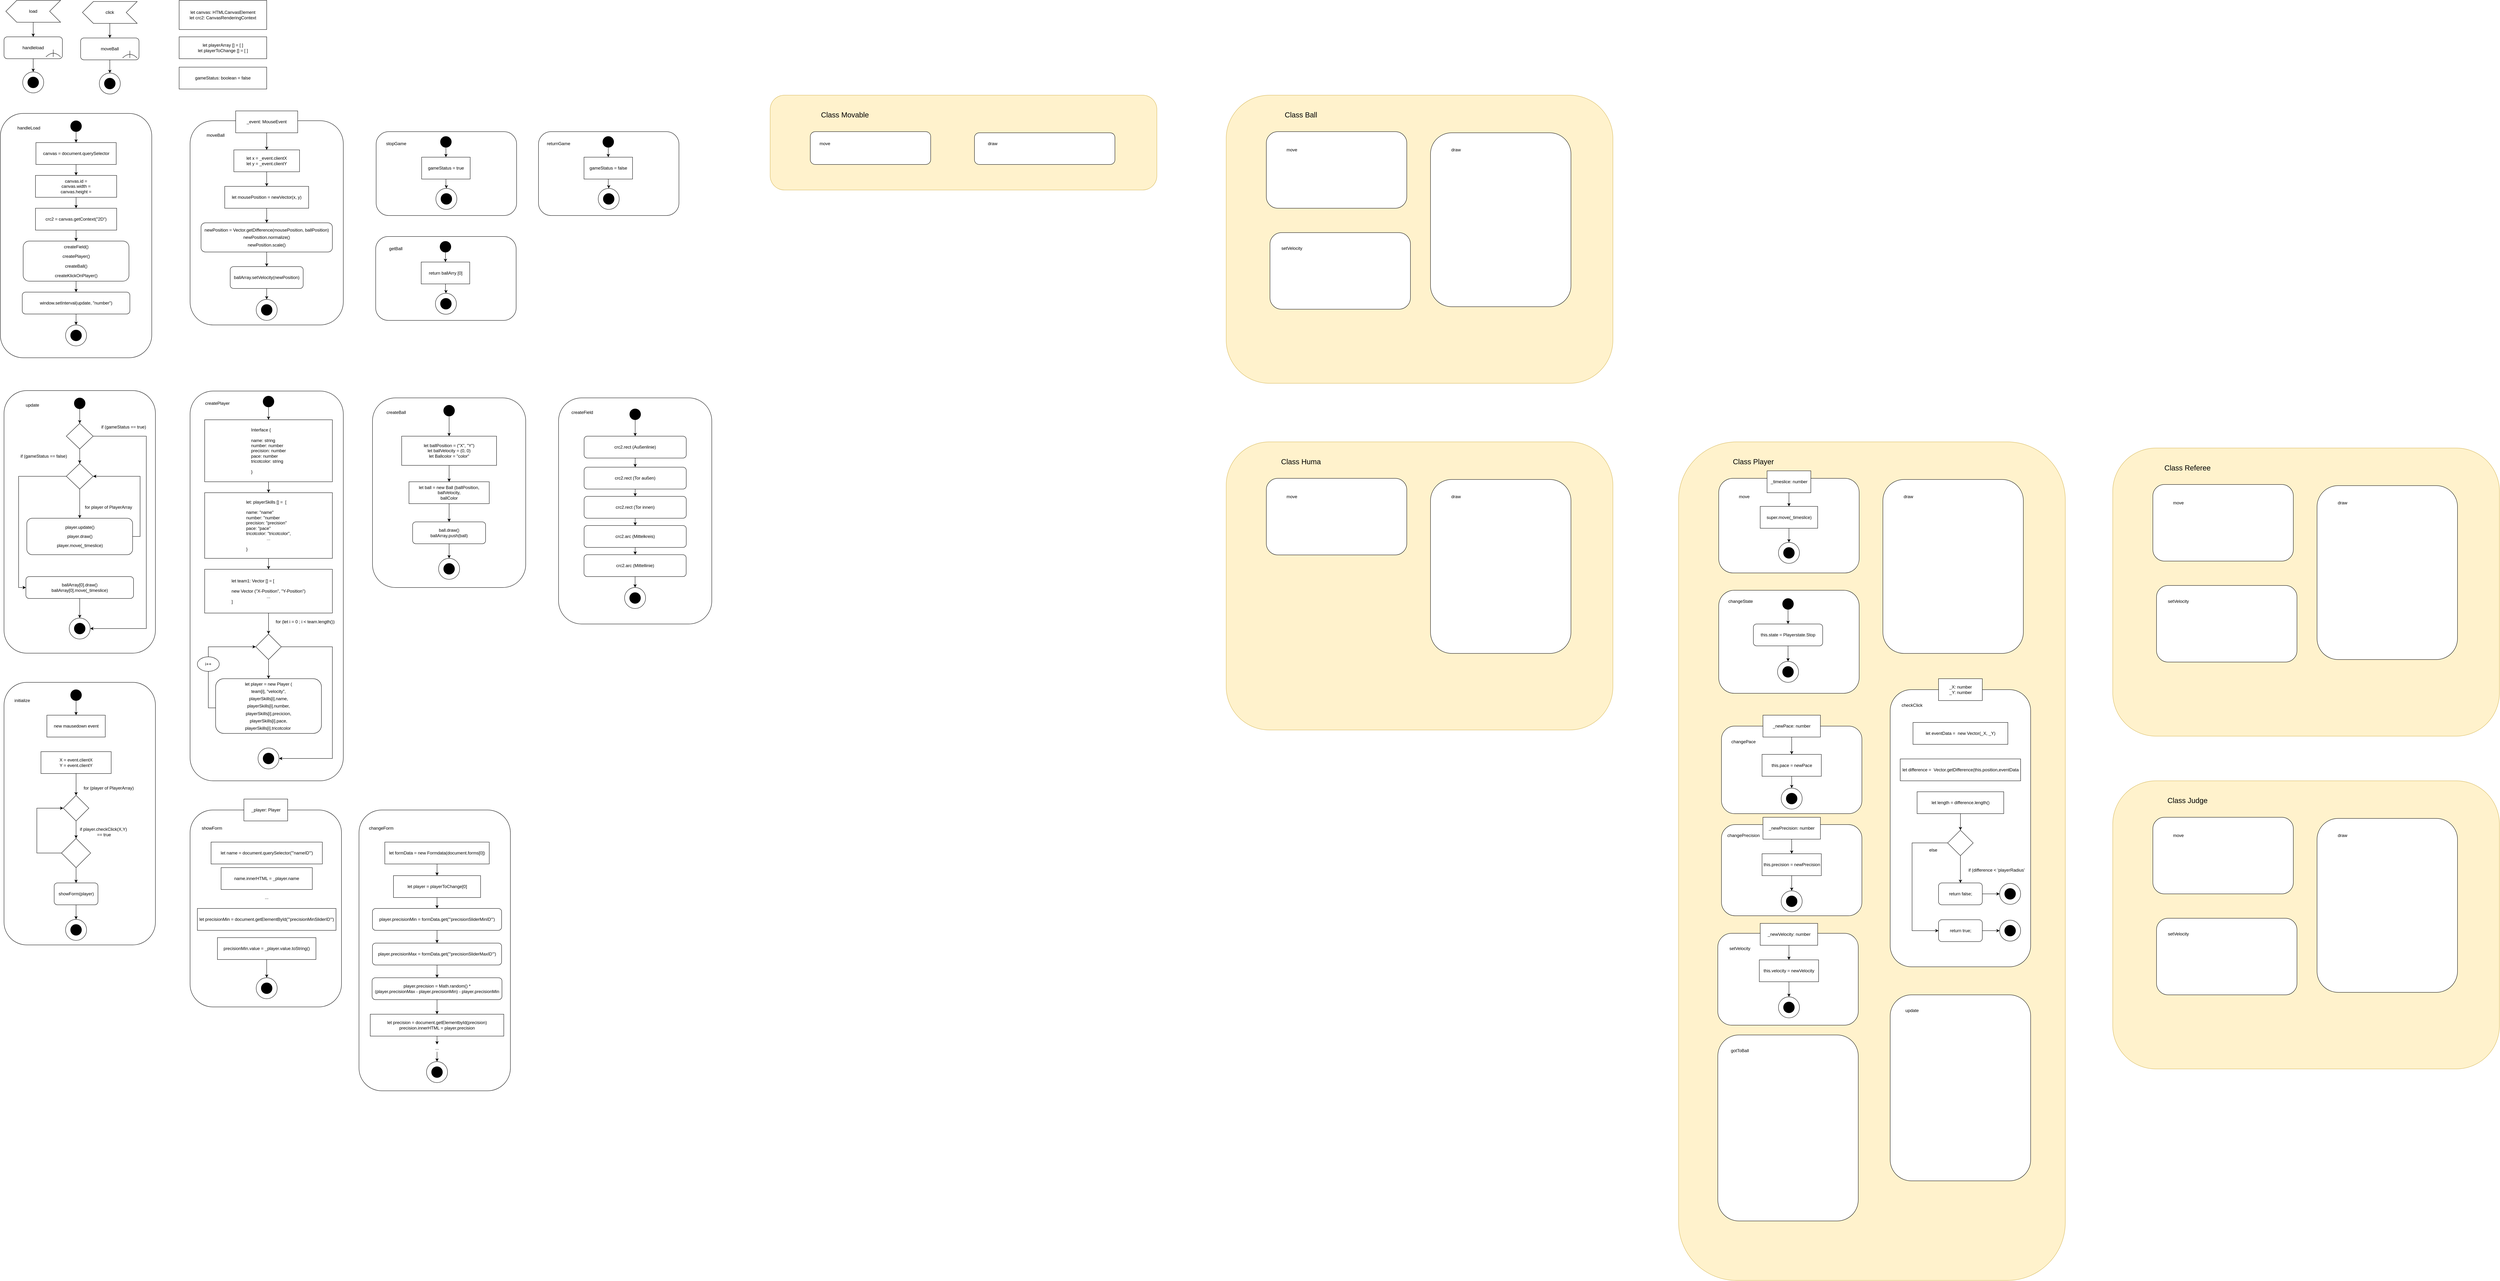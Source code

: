 <mxfile version="14.8.5" type="device"><diagram id="C5RBs43oDa-KdzZeNtuy" name="Page-1"><mxGraphModel dx="3036" dy="1812" grid="1" gridSize="10" guides="1" tooltips="1" connect="1" arrows="1" fold="1" page="1" pageScale="1" pageWidth="827" pageHeight="1169" math="0" shadow="0"><root><mxCell id="WIyWlLk6GJQsqaUBKTNV-0"/><mxCell id="WIyWlLk6GJQsqaUBKTNV-1" parent="WIyWlLk6GJQsqaUBKTNV-0"/><mxCell id="moBor0Bhm7Wkwg3Ah_x2-234" value="" style="rounded=1;whiteSpace=wrap;html=1;fillColor=#fff2cc;strokeColor=#d6b656;" vertex="1" parent="WIyWlLk6GJQsqaUBKTNV-1"><mxGeometry x="2160" y="300" width="1060" height="260" as="geometry"/></mxCell><mxCell id="moBor0Bhm7Wkwg3Ah_x2-14" value="" style="ellipse;whiteSpace=wrap;html=1;aspect=fixed;fillColor=none;" vertex="1" parent="WIyWlLk6GJQsqaUBKTNV-1"><mxGeometry x="321.25" y="239.38" width="57.5" height="57.5" as="geometry"/></mxCell><mxCell id="moBor0Bhm7Wkwg3Ah_x2-5" style="edgeStyle=orthogonalEdgeStyle;rounded=0;orthogonalLoop=1;jettySize=auto;html=1;" edge="1" parent="WIyWlLk6GJQsqaUBKTNV-1" source="moBor0Bhm7Wkwg3Ah_x2-0" target="moBor0Bhm7Wkwg3Ah_x2-4"><mxGeometry relative="1" as="geometry"/></mxCell><mxCell id="moBor0Bhm7Wkwg3Ah_x2-0" value="handleload" style="rounded=1;whiteSpace=wrap;html=1;" vertex="1" parent="WIyWlLk6GJQsqaUBKTNV-1"><mxGeometry x="60" y="140" width="160" height="60" as="geometry"/></mxCell><mxCell id="moBor0Bhm7Wkwg3Ah_x2-3" value="" style="ellipse;whiteSpace=wrap;html=1;aspect=fixed;fillColor=#000000;" vertex="1" parent="WIyWlLk6GJQsqaUBKTNV-1"><mxGeometry x="125" y="250" width="30" height="30" as="geometry"/></mxCell><mxCell id="moBor0Bhm7Wkwg3Ah_x2-4" value="" style="ellipse;whiteSpace=wrap;html=1;aspect=fixed;fillColor=none;" vertex="1" parent="WIyWlLk6GJQsqaUBKTNV-1"><mxGeometry x="111.25" y="236.25" width="57.5" height="57.5" as="geometry"/></mxCell><mxCell id="moBor0Bhm7Wkwg3Ah_x2-9" style="edgeStyle=orthogonalEdgeStyle;rounded=0;orthogonalLoop=1;jettySize=auto;html=1;entryX=0.5;entryY=0;entryDx=0;entryDy=0;" edge="1" parent="WIyWlLk6GJQsqaUBKTNV-1" source="moBor0Bhm7Wkwg3Ah_x2-6" target="moBor0Bhm7Wkwg3Ah_x2-0"><mxGeometry relative="1" as="geometry"/></mxCell><mxCell id="moBor0Bhm7Wkwg3Ah_x2-6" value="" style="shape=step;perimeter=stepPerimeter;whiteSpace=wrap;html=1;fixedSize=1;rotation=-180;size=30;" vertex="1" parent="WIyWlLk6GJQsqaUBKTNV-1"><mxGeometry x="65" y="40" width="150" height="60" as="geometry"/></mxCell><mxCell id="moBor0Bhm7Wkwg3Ah_x2-7" value="" style="shape=dataStorage;whiteSpace=wrap;html=1;fixedSize=1;fillColor=#ffffff;rotation=90;" vertex="1" parent="WIyWlLk6GJQsqaUBKTNV-1"><mxGeometry x="190" y="170" width="10" height="40" as="geometry"/></mxCell><mxCell id="moBor0Bhm7Wkwg3Ah_x2-8" value="" style="endArrow=none;html=1;" edge="1" parent="WIyWlLk6GJQsqaUBKTNV-1"><mxGeometry width="50" height="50" relative="1" as="geometry"><mxPoint x="194.83" y="195" as="sourcePoint"/><mxPoint x="195" y="175" as="targetPoint"/></mxGeometry></mxCell><mxCell id="moBor0Bhm7Wkwg3Ah_x2-10" value="load" style="text;html=1;strokeColor=none;fillColor=none;align=center;verticalAlign=middle;whiteSpace=wrap;rounded=0;" vertex="1" parent="WIyWlLk6GJQsqaUBKTNV-1"><mxGeometry x="120" y="60" width="40" height="20" as="geometry"/></mxCell><mxCell id="moBor0Bhm7Wkwg3Ah_x2-11" style="edgeStyle=orthogonalEdgeStyle;rounded=0;orthogonalLoop=1;jettySize=auto;html=1;" edge="1" parent="WIyWlLk6GJQsqaUBKTNV-1" source="moBor0Bhm7Wkwg3Ah_x2-12" target="moBor0Bhm7Wkwg3Ah_x2-14"><mxGeometry relative="1" as="geometry"/></mxCell><mxCell id="moBor0Bhm7Wkwg3Ah_x2-12" value="moveBall" style="rounded=1;whiteSpace=wrap;html=1;" vertex="1" parent="WIyWlLk6GJQsqaUBKTNV-1"><mxGeometry x="270" y="143.13" width="160" height="60" as="geometry"/></mxCell><mxCell id="moBor0Bhm7Wkwg3Ah_x2-13" value="" style="ellipse;whiteSpace=wrap;html=1;aspect=fixed;fillColor=#000000;" vertex="1" parent="WIyWlLk6GJQsqaUBKTNV-1"><mxGeometry x="335" y="253.13" width="30" height="30" as="geometry"/></mxCell><mxCell id="moBor0Bhm7Wkwg3Ah_x2-15" style="edgeStyle=orthogonalEdgeStyle;rounded=0;orthogonalLoop=1;jettySize=auto;html=1;entryX=0.5;entryY=0;entryDx=0;entryDy=0;" edge="1" parent="WIyWlLk6GJQsqaUBKTNV-1" source="moBor0Bhm7Wkwg3Ah_x2-16" target="moBor0Bhm7Wkwg3Ah_x2-12"><mxGeometry relative="1" as="geometry"/></mxCell><mxCell id="moBor0Bhm7Wkwg3Ah_x2-16" value="" style="shape=step;perimeter=stepPerimeter;whiteSpace=wrap;html=1;fixedSize=1;rotation=-180;size=30;" vertex="1" parent="WIyWlLk6GJQsqaUBKTNV-1"><mxGeometry x="275" y="43.13" width="150" height="60" as="geometry"/></mxCell><mxCell id="moBor0Bhm7Wkwg3Ah_x2-17" value="" style="shape=dataStorage;whiteSpace=wrap;html=1;fixedSize=1;fillColor=#ffffff;rotation=90;" vertex="1" parent="WIyWlLk6GJQsqaUBKTNV-1"><mxGeometry x="400" y="173.13" width="10" height="40" as="geometry"/></mxCell><mxCell id="moBor0Bhm7Wkwg3Ah_x2-18" value="" style="endArrow=none;html=1;" edge="1" parent="WIyWlLk6GJQsqaUBKTNV-1"><mxGeometry width="50" height="50" relative="1" as="geometry"><mxPoint x="404.83" y="198.13" as="sourcePoint"/><mxPoint x="405" y="178.13" as="targetPoint"/></mxGeometry></mxCell><mxCell id="moBor0Bhm7Wkwg3Ah_x2-19" value="click" style="text;html=1;strokeColor=none;fillColor=none;align=center;verticalAlign=middle;whiteSpace=wrap;rounded=0;" vertex="1" parent="WIyWlLk6GJQsqaUBKTNV-1"><mxGeometry x="330" y="63.13" width="40" height="20" as="geometry"/></mxCell><mxCell id="moBor0Bhm7Wkwg3Ah_x2-20" value="" style="rounded=1;whiteSpace=wrap;html=1;fillColor=#ffffff;" vertex="1" parent="WIyWlLk6GJQsqaUBKTNV-1"><mxGeometry x="50" y="350" width="415" height="670" as="geometry"/></mxCell><mxCell id="moBor0Bhm7Wkwg3Ah_x2-37" style="edgeStyle=orthogonalEdgeStyle;rounded=0;orthogonalLoop=1;jettySize=auto;html=1;" edge="1" parent="WIyWlLk6GJQsqaUBKTNV-1" source="moBor0Bhm7Wkwg3Ah_x2-21" target="moBor0Bhm7Wkwg3Ah_x2-23"><mxGeometry relative="1" as="geometry"/></mxCell><mxCell id="moBor0Bhm7Wkwg3Ah_x2-21" value="canvas = document.querySelector" style="rounded=0;whiteSpace=wrap;html=1;fillColor=#ffffff;" vertex="1" parent="WIyWlLk6GJQsqaUBKTNV-1"><mxGeometry x="147.5" y="430" width="220" height="60" as="geometry"/></mxCell><mxCell id="moBor0Bhm7Wkwg3Ah_x2-38" style="edgeStyle=orthogonalEdgeStyle;rounded=0;orthogonalLoop=1;jettySize=auto;html=1;" edge="1" parent="WIyWlLk6GJQsqaUBKTNV-1" source="moBor0Bhm7Wkwg3Ah_x2-23" target="moBor0Bhm7Wkwg3Ah_x2-24"><mxGeometry relative="1" as="geometry"/></mxCell><mxCell id="moBor0Bhm7Wkwg3Ah_x2-23" value="canvas.id =&lt;br&gt;canvas.width =&lt;br&gt;canvas.height =" style="rounded=0;whiteSpace=wrap;html=1;fillColor=#ffffff;" vertex="1" parent="WIyWlLk6GJQsqaUBKTNV-1"><mxGeometry x="146.25" y="520" width="222.5" height="60" as="geometry"/></mxCell><mxCell id="moBor0Bhm7Wkwg3Ah_x2-36" style="edgeStyle=orthogonalEdgeStyle;rounded=0;orthogonalLoop=1;jettySize=auto;html=1;" edge="1" parent="WIyWlLk6GJQsqaUBKTNV-1" source="moBor0Bhm7Wkwg3Ah_x2-24" target="moBor0Bhm7Wkwg3Ah_x2-25"><mxGeometry relative="1" as="geometry"/></mxCell><mxCell id="moBor0Bhm7Wkwg3Ah_x2-24" value="crc2 = canvas.getContext(&quot;2D&quot;)" style="rounded=0;whiteSpace=wrap;html=1;fillColor=#ffffff;" vertex="1" parent="WIyWlLk6GJQsqaUBKTNV-1"><mxGeometry x="146.25" y="610" width="222.5" height="60" as="geometry"/></mxCell><mxCell id="moBor0Bhm7Wkwg3Ah_x2-35" style="edgeStyle=orthogonalEdgeStyle;rounded=0;orthogonalLoop=1;jettySize=auto;html=1;entryX=0.5;entryY=0;entryDx=0;entryDy=0;" edge="1" parent="WIyWlLk6GJQsqaUBKTNV-1" source="moBor0Bhm7Wkwg3Ah_x2-25" target="moBor0Bhm7Wkwg3Ah_x2-26"><mxGeometry relative="1" as="geometry"/></mxCell><mxCell id="moBor0Bhm7Wkwg3Ah_x2-25" value="&lt;p style=&quot;line-height: 217%&quot;&gt;createField()&lt;br&gt;createPlayer()&lt;br&gt;createBall()&lt;br&gt;createKlickOnPlayer()&lt;br&gt;&lt;/p&gt;" style="rounded=1;whiteSpace=wrap;html=1;fillColor=#ffffff;" vertex="1" parent="WIyWlLk6GJQsqaUBKTNV-1"><mxGeometry x="112.5" y="700" width="290" height="110" as="geometry"/></mxCell><mxCell id="moBor0Bhm7Wkwg3Ah_x2-34" style="edgeStyle=orthogonalEdgeStyle;rounded=0;orthogonalLoop=1;jettySize=auto;html=1;entryX=0.5;entryY=0;entryDx=0;entryDy=0;" edge="1" parent="WIyWlLk6GJQsqaUBKTNV-1" source="moBor0Bhm7Wkwg3Ah_x2-26" target="moBor0Bhm7Wkwg3Ah_x2-31"><mxGeometry relative="1" as="geometry"/></mxCell><mxCell id="moBor0Bhm7Wkwg3Ah_x2-26" value="window.setInterval(update, &quot;number&quot;)" style="rounded=1;whiteSpace=wrap;html=1;fillColor=#ffffff;" vertex="1" parent="WIyWlLk6GJQsqaUBKTNV-1"><mxGeometry x="110" y="840" width="295" height="60" as="geometry"/></mxCell><mxCell id="moBor0Bhm7Wkwg3Ah_x2-27" value="handleLoad" style="text;html=1;strokeColor=none;fillColor=none;align=center;verticalAlign=middle;whiteSpace=wrap;rounded=0;" vertex="1" parent="WIyWlLk6GJQsqaUBKTNV-1"><mxGeometry x="107.5" y="380" width="40" height="20" as="geometry"/></mxCell><mxCell id="moBor0Bhm7Wkwg3Ah_x2-30" style="edgeStyle=orthogonalEdgeStyle;rounded=0;orthogonalLoop=1;jettySize=auto;html=1;" edge="1" parent="WIyWlLk6GJQsqaUBKTNV-1" source="moBor0Bhm7Wkwg3Ah_x2-29" target="moBor0Bhm7Wkwg3Ah_x2-21"><mxGeometry relative="1" as="geometry"/></mxCell><mxCell id="moBor0Bhm7Wkwg3Ah_x2-29" value="" style="ellipse;whiteSpace=wrap;html=1;aspect=fixed;fillColor=#000000;" vertex="1" parent="WIyWlLk6GJQsqaUBKTNV-1"><mxGeometry x="242.5" y="370" width="30" height="30" as="geometry"/></mxCell><mxCell id="moBor0Bhm7Wkwg3Ah_x2-31" value="" style="ellipse;whiteSpace=wrap;html=1;aspect=fixed;fillColor=none;" vertex="1" parent="WIyWlLk6GJQsqaUBKTNV-1"><mxGeometry x="228.75" y="930" width="57.5" height="57.5" as="geometry"/></mxCell><mxCell id="moBor0Bhm7Wkwg3Ah_x2-32" value="" style="ellipse;whiteSpace=wrap;html=1;aspect=fixed;fillColor=#000000;" vertex="1" parent="WIyWlLk6GJQsqaUBKTNV-1"><mxGeometry x="242.5" y="943.75" width="30" height="30" as="geometry"/></mxCell><mxCell id="moBor0Bhm7Wkwg3Ah_x2-39" value="" style="rounded=1;whiteSpace=wrap;html=1;fillColor=#ffffff;" vertex="1" parent="WIyWlLk6GJQsqaUBKTNV-1"><mxGeometry x="60" y="1110" width="415" height="720" as="geometry"/></mxCell><mxCell id="moBor0Bhm7Wkwg3Ah_x2-40" style="edgeStyle=orthogonalEdgeStyle;rounded=0;orthogonalLoop=1;jettySize=auto;html=1;exitX=0.5;exitY=1;exitDx=0;exitDy=0;entryX=0.5;entryY=0;entryDx=0;entryDy=0;" edge="1" parent="WIyWlLk6GJQsqaUBKTNV-1" source="moBor0Bhm7Wkwg3Ah_x2-55" target="moBor0Bhm7Wkwg3Ah_x2-57"><mxGeometry relative="1" as="geometry"><mxPoint x="267.529" y="1250" as="sourcePoint"/><mxPoint x="267.6" y="1300" as="targetPoint"/></mxGeometry></mxCell><mxCell id="moBor0Bhm7Wkwg3Ah_x2-42" style="edgeStyle=orthogonalEdgeStyle;rounded=0;orthogonalLoop=1;jettySize=auto;html=1;" edge="1" parent="WIyWlLk6GJQsqaUBKTNV-1"><mxGeometry relative="1" as="geometry"><mxPoint x="267.6" y="1360" as="sourcePoint"/><mxPoint x="267.583" y="1370" as="targetPoint"/></mxGeometry></mxCell><mxCell id="moBor0Bhm7Wkwg3Ah_x2-44" style="edgeStyle=orthogonalEdgeStyle;rounded=0;orthogonalLoop=1;jettySize=auto;html=1;exitX=0.5;exitY=1;exitDx=0;exitDy=0;" edge="1" parent="WIyWlLk6GJQsqaUBKTNV-1" source="moBor0Bhm7Wkwg3Ah_x2-57" target="moBor0Bhm7Wkwg3Ah_x2-47"><mxGeometry relative="1" as="geometry"><mxPoint x="267.583" y="1430" as="sourcePoint"/></mxGeometry></mxCell><mxCell id="moBor0Bhm7Wkwg3Ah_x2-67" style="edgeStyle=orthogonalEdgeStyle;rounded=0;orthogonalLoop=1;jettySize=auto;html=1;entryX=1;entryY=0.5;entryDx=0;entryDy=0;" edge="1" parent="WIyWlLk6GJQsqaUBKTNV-1" source="moBor0Bhm7Wkwg3Ah_x2-47" target="moBor0Bhm7Wkwg3Ah_x2-57"><mxGeometry relative="1" as="geometry"><Array as="points"><mxPoint x="433" y="1510"/><mxPoint x="433" y="1345"/></Array></mxGeometry></mxCell><mxCell id="moBor0Bhm7Wkwg3Ah_x2-47" value="&lt;p style=&quot;line-height: 207%&quot;&gt;player.update()&lt;br&gt;player.draw()&lt;br&gt;player.move(_timeslice)&lt;/p&gt;" style="rounded=1;whiteSpace=wrap;html=1;fillColor=#ffffff;" vertex="1" parent="WIyWlLk6GJQsqaUBKTNV-1"><mxGeometry x="122.5" y="1460" width="290" height="100" as="geometry"/></mxCell><mxCell id="moBor0Bhm7Wkwg3Ah_x2-48" style="edgeStyle=orthogonalEdgeStyle;rounded=0;orthogonalLoop=1;jettySize=auto;html=1;entryX=0.5;entryY=0;entryDx=0;entryDy=0;" edge="1" parent="WIyWlLk6GJQsqaUBKTNV-1" source="moBor0Bhm7Wkwg3Ah_x2-49" target="moBor0Bhm7Wkwg3Ah_x2-53"><mxGeometry relative="1" as="geometry"/></mxCell><mxCell id="moBor0Bhm7Wkwg3Ah_x2-49" value="ballArray[0].draw()&lt;br&gt;ballArray[0].move(_timeslice)" style="rounded=1;whiteSpace=wrap;html=1;fillColor=#ffffff;" vertex="1" parent="WIyWlLk6GJQsqaUBKTNV-1"><mxGeometry x="120" y="1620" width="295" height="60" as="geometry"/></mxCell><mxCell id="moBor0Bhm7Wkwg3Ah_x2-50" value="update" style="text;html=1;strokeColor=none;fillColor=none;align=center;verticalAlign=middle;whiteSpace=wrap;rounded=0;" vertex="1" parent="WIyWlLk6GJQsqaUBKTNV-1"><mxGeometry x="117.5" y="1140" width="40" height="20" as="geometry"/></mxCell><mxCell id="moBor0Bhm7Wkwg3Ah_x2-51" style="edgeStyle=orthogonalEdgeStyle;rounded=0;orthogonalLoop=1;jettySize=auto;html=1;entryX=0.5;entryY=0;entryDx=0;entryDy=0;" edge="1" parent="WIyWlLk6GJQsqaUBKTNV-1" source="moBor0Bhm7Wkwg3Ah_x2-52" target="moBor0Bhm7Wkwg3Ah_x2-55"><mxGeometry relative="1" as="geometry"><mxPoint x="267.529" y="1190" as="targetPoint"/></mxGeometry></mxCell><mxCell id="moBor0Bhm7Wkwg3Ah_x2-52" value="" style="ellipse;whiteSpace=wrap;html=1;aspect=fixed;fillColor=#000000;" vertex="1" parent="WIyWlLk6GJQsqaUBKTNV-1"><mxGeometry x="252.5" y="1130" width="30" height="30" as="geometry"/></mxCell><mxCell id="moBor0Bhm7Wkwg3Ah_x2-53" value="" style="ellipse;whiteSpace=wrap;html=1;aspect=fixed;fillColor=none;" vertex="1" parent="WIyWlLk6GJQsqaUBKTNV-1"><mxGeometry x="238.75" y="1733.75" width="57.5" height="57.5" as="geometry"/></mxCell><mxCell id="moBor0Bhm7Wkwg3Ah_x2-54" value="" style="ellipse;whiteSpace=wrap;html=1;aspect=fixed;fillColor=#000000;" vertex="1" parent="WIyWlLk6GJQsqaUBKTNV-1"><mxGeometry x="252.5" y="1747.5" width="30" height="30" as="geometry"/></mxCell><mxCell id="moBor0Bhm7Wkwg3Ah_x2-66" style="edgeStyle=orthogonalEdgeStyle;rounded=0;orthogonalLoop=1;jettySize=auto;html=1;entryX=1;entryY=0.5;entryDx=0;entryDy=0;" edge="1" parent="WIyWlLk6GJQsqaUBKTNV-1" source="moBor0Bhm7Wkwg3Ah_x2-55" target="moBor0Bhm7Wkwg3Ah_x2-53"><mxGeometry relative="1" as="geometry"><Array as="points"><mxPoint x="450" y="1235"/><mxPoint x="450" y="1762"/></Array></mxGeometry></mxCell><mxCell id="moBor0Bhm7Wkwg3Ah_x2-55" value="" style="rhombus;whiteSpace=wrap;html=1;rounded=0;fillColor=#ffffff;" vertex="1" parent="WIyWlLk6GJQsqaUBKTNV-1"><mxGeometry x="230.75" y="1200" width="73.5" height="70" as="geometry"/></mxCell><mxCell id="moBor0Bhm7Wkwg3Ah_x2-56" value="if (gameStatus == false)" style="text;html=1;strokeColor=none;fillColor=none;align=center;verticalAlign=middle;whiteSpace=wrap;rounded=0;" vertex="1" parent="WIyWlLk6GJQsqaUBKTNV-1"><mxGeometry x="85" y="1280" width="167.5" height="20" as="geometry"/></mxCell><mxCell id="moBor0Bhm7Wkwg3Ah_x2-61" style="edgeStyle=orthogonalEdgeStyle;rounded=0;orthogonalLoop=1;jettySize=auto;html=1;entryX=0;entryY=0.5;entryDx=0;entryDy=0;" edge="1" parent="WIyWlLk6GJQsqaUBKTNV-1" source="moBor0Bhm7Wkwg3Ah_x2-57" target="moBor0Bhm7Wkwg3Ah_x2-49"><mxGeometry relative="1" as="geometry"><Array as="points"><mxPoint x="100" y="1345"/><mxPoint x="100" y="1650"/></Array></mxGeometry></mxCell><mxCell id="moBor0Bhm7Wkwg3Ah_x2-57" value="" style="rhombus;whiteSpace=wrap;html=1;rounded=0;fillColor=#ffffff;" vertex="1" parent="WIyWlLk6GJQsqaUBKTNV-1"><mxGeometry x="230.75" y="1310" width="73.5" height="70" as="geometry"/></mxCell><mxCell id="moBor0Bhm7Wkwg3Ah_x2-59" value="for player of PlayerArray" style="text;html=1;strokeColor=none;fillColor=none;align=center;verticalAlign=middle;whiteSpace=wrap;rounded=0;" vertex="1" parent="WIyWlLk6GJQsqaUBKTNV-1"><mxGeometry x="270" y="1420" width="153" height="20" as="geometry"/></mxCell><mxCell id="moBor0Bhm7Wkwg3Ah_x2-64" value="if (gameStatus == true)" style="text;html=1;strokeColor=none;fillColor=none;align=center;verticalAlign=middle;whiteSpace=wrap;rounded=0;" vertex="1" parent="WIyWlLk6GJQsqaUBKTNV-1"><mxGeometry x="304.25" y="1200" width="167.5" height="20" as="geometry"/></mxCell><mxCell id="moBor0Bhm7Wkwg3Ah_x2-68" value="" style="rounded=1;whiteSpace=wrap;html=1;fillColor=#ffffff;" vertex="1" parent="WIyWlLk6GJQsqaUBKTNV-1"><mxGeometry x="570" y="370" width="420" height="560" as="geometry"/></mxCell><mxCell id="moBor0Bhm7Wkwg3Ah_x2-75" style="edgeStyle=orthogonalEdgeStyle;rounded=0;orthogonalLoop=1;jettySize=auto;html=1;entryX=0.5;entryY=0;entryDx=0;entryDy=0;" edge="1" parent="WIyWlLk6GJQsqaUBKTNV-1" source="moBor0Bhm7Wkwg3Ah_x2-69" target="moBor0Bhm7Wkwg3Ah_x2-74"><mxGeometry relative="1" as="geometry"/></mxCell><mxCell id="moBor0Bhm7Wkwg3Ah_x2-69" value="let x = _event.clientX&lt;br&gt;let y = _event.clientY" style="rounded=0;whiteSpace=wrap;html=1;fillColor=#ffffff;" vertex="1" parent="WIyWlLk6GJQsqaUBKTNV-1"><mxGeometry x="690" y="450" width="180" height="60" as="geometry"/></mxCell><mxCell id="moBor0Bhm7Wkwg3Ah_x2-70" value="moveBall" style="text;html=1;strokeColor=none;fillColor=none;align=center;verticalAlign=middle;whiteSpace=wrap;rounded=0;" vertex="1" parent="WIyWlLk6GJQsqaUBKTNV-1"><mxGeometry x="620" y="400" width="40" height="20" as="geometry"/></mxCell><mxCell id="moBor0Bhm7Wkwg3Ah_x2-73" style="edgeStyle=orthogonalEdgeStyle;rounded=0;orthogonalLoop=1;jettySize=auto;html=1;entryX=0.5;entryY=0;entryDx=0;entryDy=0;" edge="1" parent="WIyWlLk6GJQsqaUBKTNV-1" source="moBor0Bhm7Wkwg3Ah_x2-72" target="moBor0Bhm7Wkwg3Ah_x2-69"><mxGeometry relative="1" as="geometry"/></mxCell><mxCell id="moBor0Bhm7Wkwg3Ah_x2-72" value="_event: MouseEvent" style="rounded=0;whiteSpace=wrap;html=1;fillColor=#ffffff;" vertex="1" parent="WIyWlLk6GJQsqaUBKTNV-1"><mxGeometry x="695" y="343.13" width="170" height="60" as="geometry"/></mxCell><mxCell id="moBor0Bhm7Wkwg3Ah_x2-77" style="edgeStyle=orthogonalEdgeStyle;rounded=0;orthogonalLoop=1;jettySize=auto;html=1;entryX=0.5;entryY=0;entryDx=0;entryDy=0;" edge="1" parent="WIyWlLk6GJQsqaUBKTNV-1" source="moBor0Bhm7Wkwg3Ah_x2-74" target="moBor0Bhm7Wkwg3Ah_x2-76"><mxGeometry relative="1" as="geometry"/></mxCell><mxCell id="moBor0Bhm7Wkwg3Ah_x2-74" value="let mousePosition = newVector(x, y)" style="rounded=0;whiteSpace=wrap;html=1;fillColor=#ffffff;" vertex="1" parent="WIyWlLk6GJQsqaUBKTNV-1"><mxGeometry x="665" y="550" width="230" height="60" as="geometry"/></mxCell><mxCell id="moBor0Bhm7Wkwg3Ah_x2-79" style="edgeStyle=orthogonalEdgeStyle;rounded=0;orthogonalLoop=1;jettySize=auto;html=1;" edge="1" parent="WIyWlLk6GJQsqaUBKTNV-1" source="moBor0Bhm7Wkwg3Ah_x2-76" target="moBor0Bhm7Wkwg3Ah_x2-78"><mxGeometry relative="1" as="geometry"/></mxCell><mxCell id="moBor0Bhm7Wkwg3Ah_x2-76" value="&lt;p style=&quot;line-height: 167%&quot;&gt;newPosition = Vector.getDifference(mousePosition, ballPosition)&lt;br&gt;newPosition.normalize()&lt;br&gt;newPosition.scale()&lt;/p&gt;" style="rounded=1;whiteSpace=wrap;html=1;fillColor=#ffffff;" vertex="1" parent="WIyWlLk6GJQsqaUBKTNV-1"><mxGeometry x="600" y="650" width="360" height="80" as="geometry"/></mxCell><mxCell id="moBor0Bhm7Wkwg3Ah_x2-82" style="edgeStyle=orthogonalEdgeStyle;rounded=0;orthogonalLoop=1;jettySize=auto;html=1;" edge="1" parent="WIyWlLk6GJQsqaUBKTNV-1" source="moBor0Bhm7Wkwg3Ah_x2-78" target="moBor0Bhm7Wkwg3Ah_x2-80"><mxGeometry relative="1" as="geometry"/></mxCell><mxCell id="moBor0Bhm7Wkwg3Ah_x2-78" value="ballArray.setVelocity(newPosition)" style="rounded=1;whiteSpace=wrap;html=1;fillColor=#ffffff;" vertex="1" parent="WIyWlLk6GJQsqaUBKTNV-1"><mxGeometry x="680" y="770" width="200" height="60" as="geometry"/></mxCell><mxCell id="moBor0Bhm7Wkwg3Ah_x2-80" value="" style="ellipse;whiteSpace=wrap;html=1;aspect=fixed;fillColor=none;" vertex="1" parent="WIyWlLk6GJQsqaUBKTNV-1"><mxGeometry x="751.25" y="860" width="57.5" height="57.5" as="geometry"/></mxCell><mxCell id="moBor0Bhm7Wkwg3Ah_x2-81" value="" style="ellipse;whiteSpace=wrap;html=1;aspect=fixed;fillColor=#000000;" vertex="1" parent="WIyWlLk6GJQsqaUBKTNV-1"><mxGeometry x="765" y="873.75" width="30" height="30" as="geometry"/></mxCell><mxCell id="moBor0Bhm7Wkwg3Ah_x2-83" value="" style="rounded=1;whiteSpace=wrap;html=1;fillColor=#ffffff;" vertex="1" parent="WIyWlLk6GJQsqaUBKTNV-1"><mxGeometry x="1080" y="400" width="385" height="230" as="geometry"/></mxCell><mxCell id="moBor0Bhm7Wkwg3Ah_x2-88" style="edgeStyle=orthogonalEdgeStyle;rounded=0;orthogonalLoop=1;jettySize=auto;html=1;entryX=0.5;entryY=0;entryDx=0;entryDy=0;" edge="1" parent="WIyWlLk6GJQsqaUBKTNV-1" source="moBor0Bhm7Wkwg3Ah_x2-84" target="moBor0Bhm7Wkwg3Ah_x2-86"><mxGeometry relative="1" as="geometry"/></mxCell><mxCell id="moBor0Bhm7Wkwg3Ah_x2-84" value="gameStatus = true" style="rounded=0;whiteSpace=wrap;html=1;fillColor=#ffffff;" vertex="1" parent="WIyWlLk6GJQsqaUBKTNV-1"><mxGeometry x="1204.75" y="470" width="133" height="60" as="geometry"/></mxCell><mxCell id="moBor0Bhm7Wkwg3Ah_x2-85" value="stopGame" style="text;html=1;strokeColor=none;fillColor=none;align=center;verticalAlign=middle;whiteSpace=wrap;rounded=0;" vertex="1" parent="WIyWlLk6GJQsqaUBKTNV-1"><mxGeometry x="1115" y="423.13" width="40" height="20" as="geometry"/></mxCell><mxCell id="moBor0Bhm7Wkwg3Ah_x2-86" value="" style="ellipse;whiteSpace=wrap;html=1;aspect=fixed;fillColor=none;" vertex="1" parent="WIyWlLk6GJQsqaUBKTNV-1"><mxGeometry x="1243.75" y="555.63" width="57.5" height="57.5" as="geometry"/></mxCell><mxCell id="moBor0Bhm7Wkwg3Ah_x2-87" value="" style="ellipse;whiteSpace=wrap;html=1;aspect=fixed;fillColor=#000000;" vertex="1" parent="WIyWlLk6GJQsqaUBKTNV-1"><mxGeometry x="1257.5" y="569.38" width="30" height="30" as="geometry"/></mxCell><mxCell id="moBor0Bhm7Wkwg3Ah_x2-90" style="edgeStyle=orthogonalEdgeStyle;rounded=0;orthogonalLoop=1;jettySize=auto;html=1;entryX=0.5;entryY=0;entryDx=0;entryDy=0;" edge="1" parent="WIyWlLk6GJQsqaUBKTNV-1" source="moBor0Bhm7Wkwg3Ah_x2-89" target="moBor0Bhm7Wkwg3Ah_x2-84"><mxGeometry relative="1" as="geometry"/></mxCell><mxCell id="moBor0Bhm7Wkwg3Ah_x2-89" value="" style="ellipse;whiteSpace=wrap;html=1;aspect=fixed;fillColor=#000000;" vertex="1" parent="WIyWlLk6GJQsqaUBKTNV-1"><mxGeometry x="1256.25" y="413.13" width="30" height="30" as="geometry"/></mxCell><mxCell id="moBor0Bhm7Wkwg3Ah_x2-92" value="" style="rounded=1;whiteSpace=wrap;html=1;fillColor=#ffffff;" vertex="1" parent="WIyWlLk6GJQsqaUBKTNV-1"><mxGeometry x="1525" y="400" width="385" height="230" as="geometry"/></mxCell><mxCell id="moBor0Bhm7Wkwg3Ah_x2-93" style="edgeStyle=orthogonalEdgeStyle;rounded=0;orthogonalLoop=1;jettySize=auto;html=1;entryX=0.5;entryY=0;entryDx=0;entryDy=0;" edge="1" parent="WIyWlLk6GJQsqaUBKTNV-1" source="moBor0Bhm7Wkwg3Ah_x2-94" target="moBor0Bhm7Wkwg3Ah_x2-96"><mxGeometry relative="1" as="geometry"/></mxCell><mxCell id="moBor0Bhm7Wkwg3Ah_x2-94" value="gameStatus = false" style="rounded=0;whiteSpace=wrap;html=1;fillColor=#ffffff;" vertex="1" parent="WIyWlLk6GJQsqaUBKTNV-1"><mxGeometry x="1649.75" y="470" width="133" height="60" as="geometry"/></mxCell><mxCell id="moBor0Bhm7Wkwg3Ah_x2-95" value="returnGame" style="text;html=1;strokeColor=none;fillColor=none;align=center;verticalAlign=middle;whiteSpace=wrap;rounded=0;" vertex="1" parent="WIyWlLk6GJQsqaUBKTNV-1"><mxGeometry x="1560" y="423.13" width="40" height="20" as="geometry"/></mxCell><mxCell id="moBor0Bhm7Wkwg3Ah_x2-96" value="" style="ellipse;whiteSpace=wrap;html=1;aspect=fixed;fillColor=none;" vertex="1" parent="WIyWlLk6GJQsqaUBKTNV-1"><mxGeometry x="1688.75" y="555.63" width="57.5" height="57.5" as="geometry"/></mxCell><mxCell id="moBor0Bhm7Wkwg3Ah_x2-97" value="" style="ellipse;whiteSpace=wrap;html=1;aspect=fixed;fillColor=#000000;" vertex="1" parent="WIyWlLk6GJQsqaUBKTNV-1"><mxGeometry x="1702.5" y="569.38" width="30" height="30" as="geometry"/></mxCell><mxCell id="moBor0Bhm7Wkwg3Ah_x2-98" style="edgeStyle=orthogonalEdgeStyle;rounded=0;orthogonalLoop=1;jettySize=auto;html=1;entryX=0.5;entryY=0;entryDx=0;entryDy=0;" edge="1" parent="WIyWlLk6GJQsqaUBKTNV-1" source="moBor0Bhm7Wkwg3Ah_x2-99" target="moBor0Bhm7Wkwg3Ah_x2-94"><mxGeometry relative="1" as="geometry"/></mxCell><mxCell id="moBor0Bhm7Wkwg3Ah_x2-99" value="" style="ellipse;whiteSpace=wrap;html=1;aspect=fixed;fillColor=#000000;" vertex="1" parent="WIyWlLk6GJQsqaUBKTNV-1"><mxGeometry x="1701.25" y="413.13" width="30" height="30" as="geometry"/></mxCell><mxCell id="moBor0Bhm7Wkwg3Ah_x2-100" value="let canvas: HTMLCanvasElement&lt;br&gt;let crc2: CanvasRenderingContext" style="rounded=0;whiteSpace=wrap;html=1;fillColor=#ffffff;" vertex="1" parent="WIyWlLk6GJQsqaUBKTNV-1"><mxGeometry x="540" y="40" width="240" height="80" as="geometry"/></mxCell><mxCell id="moBor0Bhm7Wkwg3Ah_x2-101" value="let playerArray [] = [ ]&lt;br&gt;let playerToChange [] = [ ]" style="rounded=0;whiteSpace=wrap;html=1;fillColor=#ffffff;" vertex="1" parent="WIyWlLk6GJQsqaUBKTNV-1"><mxGeometry x="540" y="140" width="240" height="60" as="geometry"/></mxCell><mxCell id="moBor0Bhm7Wkwg3Ah_x2-102" value="gameStatus: boolean = false" style="rounded=0;whiteSpace=wrap;html=1;fillColor=#ffffff;" vertex="1" parent="WIyWlLk6GJQsqaUBKTNV-1"><mxGeometry x="540" y="223.13" width="240" height="60" as="geometry"/></mxCell><mxCell id="moBor0Bhm7Wkwg3Ah_x2-103" value="" style="rounded=1;whiteSpace=wrap;html=1;fillColor=#ffffff;" vertex="1" parent="WIyWlLk6GJQsqaUBKTNV-1"><mxGeometry x="1078.75" y="687.5" width="385" height="230" as="geometry"/></mxCell><mxCell id="moBor0Bhm7Wkwg3Ah_x2-104" style="edgeStyle=orthogonalEdgeStyle;rounded=0;orthogonalLoop=1;jettySize=auto;html=1;entryX=0.5;entryY=0;entryDx=0;entryDy=0;" edge="1" parent="WIyWlLk6GJQsqaUBKTNV-1" source="moBor0Bhm7Wkwg3Ah_x2-105" target="moBor0Bhm7Wkwg3Ah_x2-107"><mxGeometry relative="1" as="geometry"/></mxCell><mxCell id="moBor0Bhm7Wkwg3Ah_x2-105" value="return ballArry [0]" style="rounded=0;whiteSpace=wrap;html=1;fillColor=#ffffff;" vertex="1" parent="WIyWlLk6GJQsqaUBKTNV-1"><mxGeometry x="1203.5" y="757.5" width="133" height="60" as="geometry"/></mxCell><mxCell id="moBor0Bhm7Wkwg3Ah_x2-106" value="getBall" style="text;html=1;strokeColor=none;fillColor=none;align=center;verticalAlign=middle;whiteSpace=wrap;rounded=0;" vertex="1" parent="WIyWlLk6GJQsqaUBKTNV-1"><mxGeometry x="1113.75" y="710.63" width="40" height="20" as="geometry"/></mxCell><mxCell id="moBor0Bhm7Wkwg3Ah_x2-107" value="" style="ellipse;whiteSpace=wrap;html=1;aspect=fixed;fillColor=none;" vertex="1" parent="WIyWlLk6GJQsqaUBKTNV-1"><mxGeometry x="1242.5" y="843.13" width="57.5" height="57.5" as="geometry"/></mxCell><mxCell id="moBor0Bhm7Wkwg3Ah_x2-108" value="" style="ellipse;whiteSpace=wrap;html=1;aspect=fixed;fillColor=#000000;" vertex="1" parent="WIyWlLk6GJQsqaUBKTNV-1"><mxGeometry x="1256.25" y="856.88" width="30" height="30" as="geometry"/></mxCell><mxCell id="moBor0Bhm7Wkwg3Ah_x2-109" style="edgeStyle=orthogonalEdgeStyle;rounded=0;orthogonalLoop=1;jettySize=auto;html=1;entryX=0.5;entryY=0;entryDx=0;entryDy=0;" edge="1" parent="WIyWlLk6GJQsqaUBKTNV-1" source="moBor0Bhm7Wkwg3Ah_x2-110" target="moBor0Bhm7Wkwg3Ah_x2-105"><mxGeometry relative="1" as="geometry"/></mxCell><mxCell id="moBor0Bhm7Wkwg3Ah_x2-110" value="" style="ellipse;whiteSpace=wrap;html=1;aspect=fixed;fillColor=#000000;" vertex="1" parent="WIyWlLk6GJQsqaUBKTNV-1"><mxGeometry x="1255" y="700.63" width="30" height="30" as="geometry"/></mxCell><mxCell id="moBor0Bhm7Wkwg3Ah_x2-111" value="" style="rounded=1;whiteSpace=wrap;html=1;fillColor=#ffffff;" vertex="1" parent="WIyWlLk6GJQsqaUBKTNV-1"><mxGeometry x="570" y="1111.25" width="420" height="1068.75" as="geometry"/></mxCell><mxCell id="moBor0Bhm7Wkwg3Ah_x2-112" value="createPlayer" style="text;html=1;strokeColor=none;fillColor=none;align=center;verticalAlign=middle;whiteSpace=wrap;rounded=0;" vertex="1" parent="WIyWlLk6GJQsqaUBKTNV-1"><mxGeometry x="625" y="1135" width="40" height="20" as="geometry"/></mxCell><mxCell id="moBor0Bhm7Wkwg3Ah_x2-136" style="edgeStyle=orthogonalEdgeStyle;rounded=0;orthogonalLoop=1;jettySize=auto;html=1;" edge="1" parent="WIyWlLk6GJQsqaUBKTNV-1" source="moBor0Bhm7Wkwg3Ah_x2-114" target="moBor0Bhm7Wkwg3Ah_x2-115"><mxGeometry relative="1" as="geometry"/></mxCell><mxCell id="moBor0Bhm7Wkwg3Ah_x2-114" value="&lt;div style=&quot;text-align: left&quot;&gt;Interface {&lt;/div&gt;&lt;div style=&quot;text-align: left&quot;&gt;&lt;br&gt;&lt;/div&gt;&lt;div style=&quot;text-align: left&quot;&gt;name: string&lt;/div&gt;&lt;div style=&quot;text-align: left&quot;&gt;number: number&lt;/div&gt;&lt;div style=&quot;text-align: left&quot;&gt;precision: number&lt;/div&gt;&lt;div style=&quot;text-align: left&quot;&gt;pace: number&lt;/div&gt;&lt;div style=&quot;text-align: left&quot;&gt;tricotcolor: string&lt;/div&gt;&lt;div style=&quot;text-align: left&quot;&gt;&lt;br&gt;&lt;/div&gt;&lt;div style=&quot;text-align: left&quot;&gt;}&lt;/div&gt;" style="rounded=0;whiteSpace=wrap;html=1;fillColor=#ffffff;" vertex="1" parent="WIyWlLk6GJQsqaUBKTNV-1"><mxGeometry x="610" y="1190" width="350" height="170" as="geometry"/></mxCell><mxCell id="moBor0Bhm7Wkwg3Ah_x2-124" style="edgeStyle=orthogonalEdgeStyle;rounded=0;orthogonalLoop=1;jettySize=auto;html=1;entryX=0.5;entryY=0;entryDx=0;entryDy=0;" edge="1" parent="WIyWlLk6GJQsqaUBKTNV-1" source="moBor0Bhm7Wkwg3Ah_x2-115" target="moBor0Bhm7Wkwg3Ah_x2-116"><mxGeometry relative="1" as="geometry"/></mxCell><mxCell id="moBor0Bhm7Wkwg3Ah_x2-115" value="&lt;div style=&quot;text-align: left&quot;&gt;let: playerSkills [] = &amp;nbsp;[&lt;/div&gt;&lt;br&gt;&lt;div style=&quot;text-align: left&quot;&gt;name: &quot;name&quot;&lt;/div&gt;&lt;div style=&quot;text-align: left&quot;&gt;number: &quot;number&lt;/div&gt;&lt;div style=&quot;text-align: left&quot;&gt;precision: &quot;precision&quot;&lt;/div&gt;&lt;div style=&quot;text-align: left&quot;&gt;pace: &quot;pace&quot;&lt;/div&gt;&lt;div style=&quot;text-align: left&quot;&gt;tricotcolor: &quot;tricotcolor&quot;,&lt;/div&gt;...&lt;br&gt;&lt;br&gt;&lt;div style=&quot;text-align: left&quot;&gt;}&lt;/div&gt;" style="rounded=0;whiteSpace=wrap;html=1;fillColor=#ffffff;" vertex="1" parent="WIyWlLk6GJQsqaUBKTNV-1"><mxGeometry x="610" y="1390" width="350" height="180" as="geometry"/></mxCell><mxCell id="moBor0Bhm7Wkwg3Ah_x2-118" style="edgeStyle=orthogonalEdgeStyle;rounded=0;orthogonalLoop=1;jettySize=auto;html=1;entryX=0.5;entryY=0;entryDx=0;entryDy=0;" edge="1" parent="WIyWlLk6GJQsqaUBKTNV-1" source="moBor0Bhm7Wkwg3Ah_x2-116" target="moBor0Bhm7Wkwg3Ah_x2-117"><mxGeometry relative="1" as="geometry"/></mxCell><mxCell id="moBor0Bhm7Wkwg3Ah_x2-116" value="&lt;div style=&quot;text-align: left&quot;&gt;let team1: Vector [] = [&lt;/div&gt;&lt;br&gt;new Vector (&quot;X-Position&quot;, &quot;Y-Position&quot;)&lt;br&gt;...&lt;br&gt;&lt;div style=&quot;text-align: left&quot;&gt;]&lt;/div&gt;" style="rounded=0;whiteSpace=wrap;html=1;fillColor=#ffffff;" vertex="1" parent="WIyWlLk6GJQsqaUBKTNV-1"><mxGeometry x="610" y="1600" width="350" height="120" as="geometry"/></mxCell><mxCell id="moBor0Bhm7Wkwg3Ah_x2-123" style="edgeStyle=orthogonalEdgeStyle;rounded=0;orthogonalLoop=1;jettySize=auto;html=1;entryX=0.5;entryY=0;entryDx=0;entryDy=0;" edge="1" parent="WIyWlLk6GJQsqaUBKTNV-1" source="moBor0Bhm7Wkwg3Ah_x2-117" target="moBor0Bhm7Wkwg3Ah_x2-122"><mxGeometry relative="1" as="geometry"/></mxCell><mxCell id="moBor0Bhm7Wkwg3Ah_x2-135" style="edgeStyle=orthogonalEdgeStyle;rounded=0;orthogonalLoop=1;jettySize=auto;html=1;entryX=1;entryY=0.5;entryDx=0;entryDy=0;" edge="1" parent="WIyWlLk6GJQsqaUBKTNV-1" source="moBor0Bhm7Wkwg3Ah_x2-117" target="moBor0Bhm7Wkwg3Ah_x2-132"><mxGeometry relative="1" as="geometry"><Array as="points"><mxPoint x="960" y="1813"/><mxPoint x="960" y="2119"/></Array></mxGeometry></mxCell><mxCell id="moBor0Bhm7Wkwg3Ah_x2-117" value="" style="rhombus;whiteSpace=wrap;html=1;rounded=0;fillColor=#ffffff;" vertex="1" parent="WIyWlLk6GJQsqaUBKTNV-1"><mxGeometry x="750" y="1777.5" width="70" height="70" as="geometry"/></mxCell><mxCell id="moBor0Bhm7Wkwg3Ah_x2-119" value="for (let i = 0 ; i &amp;lt; team.length())" style="text;html=1;strokeColor=none;fillColor=none;align=center;verticalAlign=middle;whiteSpace=wrap;rounded=0;" vertex="1" parent="WIyWlLk6GJQsqaUBKTNV-1"><mxGeometry x="765" y="1733.75" width="241.25" height="20" as="geometry"/></mxCell><mxCell id="moBor0Bhm7Wkwg3Ah_x2-125" style="edgeStyle=orthogonalEdgeStyle;rounded=0;orthogonalLoop=1;jettySize=auto;html=1;entryX=0;entryY=0.5;entryDx=0;entryDy=0;" edge="1" parent="WIyWlLk6GJQsqaUBKTNV-1" source="moBor0Bhm7Wkwg3Ah_x2-122" target="moBor0Bhm7Wkwg3Ah_x2-117"><mxGeometry relative="1" as="geometry"><Array as="points"><mxPoint x="620" y="1980"/><mxPoint x="620" y="1813"/></Array></mxGeometry></mxCell><mxCell id="moBor0Bhm7Wkwg3Ah_x2-122" value="&lt;p style=&quot;line-height: 167%&quot;&gt;let player = new Player (&lt;br&gt;team[i], &quot;velocity&quot;, &lt;br&gt;playerSkills[i].name, &lt;br&gt;playerSkills[i].number,&lt;br&gt;playerSkills[i].precicion,&lt;br&gt;playerSkills[i].pace,&lt;br&gt;playerSkills[i].tricotcolor&amp;nbsp;&lt;/p&gt;" style="rounded=1;whiteSpace=wrap;html=1;fillColor=#ffffff;" vertex="1" parent="WIyWlLk6GJQsqaUBKTNV-1"><mxGeometry x="640" y="1900" width="290" height="150" as="geometry"/></mxCell><mxCell id="moBor0Bhm7Wkwg3Ah_x2-126" value="i++" style="ellipse;whiteSpace=wrap;html=1;rounded=0;fillColor=#ffffff;" vertex="1" parent="WIyWlLk6GJQsqaUBKTNV-1"><mxGeometry x="590" y="1840" width="60" height="40" as="geometry"/></mxCell><mxCell id="moBor0Bhm7Wkwg3Ah_x2-131" style="edgeStyle=orthogonalEdgeStyle;rounded=0;orthogonalLoop=1;jettySize=auto;html=1;" edge="1" parent="WIyWlLk6GJQsqaUBKTNV-1" source="moBor0Bhm7Wkwg3Ah_x2-130" target="moBor0Bhm7Wkwg3Ah_x2-114"><mxGeometry relative="1" as="geometry"/></mxCell><mxCell id="moBor0Bhm7Wkwg3Ah_x2-130" value="" style="ellipse;whiteSpace=wrap;html=1;aspect=fixed;fillColor=#000000;" vertex="1" parent="WIyWlLk6GJQsqaUBKTNV-1"><mxGeometry x="770" y="1125" width="30" height="30" as="geometry"/></mxCell><mxCell id="moBor0Bhm7Wkwg3Ah_x2-132" value="" style="ellipse;whiteSpace=wrap;html=1;aspect=fixed;fillColor=none;" vertex="1" parent="WIyWlLk6GJQsqaUBKTNV-1"><mxGeometry x="756.25" y="2090" width="57.5" height="57.5" as="geometry"/></mxCell><mxCell id="moBor0Bhm7Wkwg3Ah_x2-133" value="" style="ellipse;whiteSpace=wrap;html=1;aspect=fixed;fillColor=#000000;" vertex="1" parent="WIyWlLk6GJQsqaUBKTNV-1"><mxGeometry x="770" y="2103.75" width="30" height="30" as="geometry"/></mxCell><mxCell id="moBor0Bhm7Wkwg3Ah_x2-137" value="" style="rounded=1;whiteSpace=wrap;html=1;fillColor=#ffffff;" vertex="1" parent="WIyWlLk6GJQsqaUBKTNV-1"><mxGeometry x="1070" y="1130" width="420" height="520" as="geometry"/></mxCell><mxCell id="moBor0Bhm7Wkwg3Ah_x2-143" style="edgeStyle=orthogonalEdgeStyle;rounded=0;orthogonalLoop=1;jettySize=auto;html=1;" edge="1" parent="WIyWlLk6GJQsqaUBKTNV-1" source="moBor0Bhm7Wkwg3Ah_x2-138" target="moBor0Bhm7Wkwg3Ah_x2-141"><mxGeometry relative="1" as="geometry"/></mxCell><mxCell id="moBor0Bhm7Wkwg3Ah_x2-138" value="" style="ellipse;whiteSpace=wrap;html=1;aspect=fixed;fillColor=#000000;" vertex="1" parent="WIyWlLk6GJQsqaUBKTNV-1"><mxGeometry x="1265" y="1150" width="30" height="30" as="geometry"/></mxCell><mxCell id="moBor0Bhm7Wkwg3Ah_x2-139" value="createBall" style="text;html=1;strokeColor=none;fillColor=none;align=center;verticalAlign=middle;whiteSpace=wrap;rounded=0;" vertex="1" parent="WIyWlLk6GJQsqaUBKTNV-1"><mxGeometry x="1115" y="1160" width="40" height="20" as="geometry"/></mxCell><mxCell id="moBor0Bhm7Wkwg3Ah_x2-144" style="edgeStyle=orthogonalEdgeStyle;rounded=0;orthogonalLoop=1;jettySize=auto;html=1;" edge="1" parent="WIyWlLk6GJQsqaUBKTNV-1" source="moBor0Bhm7Wkwg3Ah_x2-141" target="moBor0Bhm7Wkwg3Ah_x2-142"><mxGeometry relative="1" as="geometry"/></mxCell><mxCell id="moBor0Bhm7Wkwg3Ah_x2-141" value="let ballPosition = (&quot;X&quot;, &quot;Y&quot;)&lt;br&gt;let ballVelocity = (0, 0)&lt;br&gt;let Ballcolor = &quot;color&quot;" style="rounded=0;whiteSpace=wrap;html=1;fillColor=#ffffff;" vertex="1" parent="WIyWlLk6GJQsqaUBKTNV-1"><mxGeometry x="1150" y="1235" width="260" height="80" as="geometry"/></mxCell><mxCell id="moBor0Bhm7Wkwg3Ah_x2-146" style="edgeStyle=orthogonalEdgeStyle;rounded=0;orthogonalLoop=1;jettySize=auto;html=1;" edge="1" parent="WIyWlLk6GJQsqaUBKTNV-1" source="moBor0Bhm7Wkwg3Ah_x2-142" target="moBor0Bhm7Wkwg3Ah_x2-145"><mxGeometry relative="1" as="geometry"/></mxCell><mxCell id="moBor0Bhm7Wkwg3Ah_x2-142" value="let ball = new Ball (ballPosition, ballVelocity,&lt;br&gt;ballColor" style="rounded=0;whiteSpace=wrap;html=1;fillColor=#ffffff;" vertex="1" parent="WIyWlLk6GJQsqaUBKTNV-1"><mxGeometry x="1170" y="1360" width="220" height="60" as="geometry"/></mxCell><mxCell id="moBor0Bhm7Wkwg3Ah_x2-149" style="edgeStyle=orthogonalEdgeStyle;rounded=0;orthogonalLoop=1;jettySize=auto;html=1;" edge="1" parent="WIyWlLk6GJQsqaUBKTNV-1" source="moBor0Bhm7Wkwg3Ah_x2-145"><mxGeometry relative="1" as="geometry"><mxPoint x="1280" y="1570" as="targetPoint"/></mxGeometry></mxCell><mxCell id="moBor0Bhm7Wkwg3Ah_x2-145" value="ball.draw()&lt;br&gt;ballArray.push(ball)" style="rounded=1;whiteSpace=wrap;html=1;fillColor=#ffffff;" vertex="1" parent="WIyWlLk6GJQsqaUBKTNV-1"><mxGeometry x="1180" y="1470" width="200" height="60" as="geometry"/></mxCell><mxCell id="moBor0Bhm7Wkwg3Ah_x2-147" value="" style="ellipse;whiteSpace=wrap;html=1;aspect=fixed;fillColor=none;" vertex="1" parent="WIyWlLk6GJQsqaUBKTNV-1"><mxGeometry x="1251.25" y="1570" width="57.5" height="57.5" as="geometry"/></mxCell><mxCell id="moBor0Bhm7Wkwg3Ah_x2-148" value="" style="ellipse;whiteSpace=wrap;html=1;aspect=fixed;fillColor=#000000;" vertex="1" parent="WIyWlLk6GJQsqaUBKTNV-1"><mxGeometry x="1265" y="1583.75" width="30" height="30" as="geometry"/></mxCell><mxCell id="moBor0Bhm7Wkwg3Ah_x2-150" value="" style="rounded=1;whiteSpace=wrap;html=1;fillColor=#ffffff;" vertex="1" parent="WIyWlLk6GJQsqaUBKTNV-1"><mxGeometry x="1580" y="1130" width="420" height="620" as="geometry"/></mxCell><mxCell id="moBor0Bhm7Wkwg3Ah_x2-168" style="edgeStyle=orthogonalEdgeStyle;rounded=0;orthogonalLoop=1;jettySize=auto;html=1;" edge="1" parent="WIyWlLk6GJQsqaUBKTNV-1" source="moBor0Bhm7Wkwg3Ah_x2-152" target="moBor0Bhm7Wkwg3Ah_x2-162"><mxGeometry relative="1" as="geometry"/></mxCell><mxCell id="moBor0Bhm7Wkwg3Ah_x2-152" value="" style="ellipse;whiteSpace=wrap;html=1;aspect=fixed;fillColor=#000000;" vertex="1" parent="WIyWlLk6GJQsqaUBKTNV-1"><mxGeometry x="1775" y="1160" width="30" height="30" as="geometry"/></mxCell><mxCell id="moBor0Bhm7Wkwg3Ah_x2-153" value="createField" style="text;html=1;strokeColor=none;fillColor=none;align=center;verticalAlign=middle;whiteSpace=wrap;rounded=0;" vertex="1" parent="WIyWlLk6GJQsqaUBKTNV-1"><mxGeometry x="1625" y="1160" width="40" height="20" as="geometry"/></mxCell><mxCell id="moBor0Bhm7Wkwg3Ah_x2-160" value="" style="ellipse;whiteSpace=wrap;html=1;aspect=fixed;fillColor=none;" vertex="1" parent="WIyWlLk6GJQsqaUBKTNV-1"><mxGeometry x="1761" y="1650" width="57.5" height="57.5" as="geometry"/></mxCell><mxCell id="moBor0Bhm7Wkwg3Ah_x2-161" value="" style="ellipse;whiteSpace=wrap;html=1;aspect=fixed;fillColor=#000000;" vertex="1" parent="WIyWlLk6GJQsqaUBKTNV-1"><mxGeometry x="1774.75" y="1663.75" width="30" height="30" as="geometry"/></mxCell><mxCell id="moBor0Bhm7Wkwg3Ah_x2-169" style="edgeStyle=orthogonalEdgeStyle;rounded=0;orthogonalLoop=1;jettySize=auto;html=1;" edge="1" parent="WIyWlLk6GJQsqaUBKTNV-1" source="moBor0Bhm7Wkwg3Ah_x2-162" target="moBor0Bhm7Wkwg3Ah_x2-163"><mxGeometry relative="1" as="geometry"/></mxCell><mxCell id="moBor0Bhm7Wkwg3Ah_x2-162" value="crc2.rect (Außenlinie)" style="rounded=1;whiteSpace=wrap;html=1;fillColor=#ffffff;" vertex="1" parent="WIyWlLk6GJQsqaUBKTNV-1"><mxGeometry x="1650" y="1235" width="280" height="60" as="geometry"/></mxCell><mxCell id="moBor0Bhm7Wkwg3Ah_x2-170" style="edgeStyle=orthogonalEdgeStyle;rounded=0;orthogonalLoop=1;jettySize=auto;html=1;" edge="1" parent="WIyWlLk6GJQsqaUBKTNV-1" source="moBor0Bhm7Wkwg3Ah_x2-163" target="moBor0Bhm7Wkwg3Ah_x2-164"><mxGeometry relative="1" as="geometry"/></mxCell><mxCell id="moBor0Bhm7Wkwg3Ah_x2-163" value="crc2.rect (Tor außen)" style="rounded=1;whiteSpace=wrap;html=1;fillColor=#ffffff;" vertex="1" parent="WIyWlLk6GJQsqaUBKTNV-1"><mxGeometry x="1650" y="1320" width="280" height="60" as="geometry"/></mxCell><mxCell id="moBor0Bhm7Wkwg3Ah_x2-171" style="edgeStyle=orthogonalEdgeStyle;rounded=0;orthogonalLoop=1;jettySize=auto;html=1;" edge="1" parent="WIyWlLk6GJQsqaUBKTNV-1" source="moBor0Bhm7Wkwg3Ah_x2-164" target="moBor0Bhm7Wkwg3Ah_x2-165"><mxGeometry relative="1" as="geometry"/></mxCell><mxCell id="moBor0Bhm7Wkwg3Ah_x2-164" value="crc2.rect (Tor innen)" style="rounded=1;whiteSpace=wrap;html=1;fillColor=#ffffff;" vertex="1" parent="WIyWlLk6GJQsqaUBKTNV-1"><mxGeometry x="1650" y="1400" width="280" height="60" as="geometry"/></mxCell><mxCell id="moBor0Bhm7Wkwg3Ah_x2-172" style="edgeStyle=orthogonalEdgeStyle;rounded=0;orthogonalLoop=1;jettySize=auto;html=1;" edge="1" parent="WIyWlLk6GJQsqaUBKTNV-1" source="moBor0Bhm7Wkwg3Ah_x2-165" target="moBor0Bhm7Wkwg3Ah_x2-166"><mxGeometry relative="1" as="geometry"/></mxCell><mxCell id="moBor0Bhm7Wkwg3Ah_x2-165" value="crc2.arc (Mittelkreis)" style="rounded=1;whiteSpace=wrap;html=1;fillColor=#ffffff;" vertex="1" parent="WIyWlLk6GJQsqaUBKTNV-1"><mxGeometry x="1650" y="1480" width="280" height="60" as="geometry"/></mxCell><mxCell id="moBor0Bhm7Wkwg3Ah_x2-173" style="edgeStyle=orthogonalEdgeStyle;rounded=0;orthogonalLoop=1;jettySize=auto;html=1;entryX=0.5;entryY=0;entryDx=0;entryDy=0;" edge="1" parent="WIyWlLk6GJQsqaUBKTNV-1" source="moBor0Bhm7Wkwg3Ah_x2-166" target="moBor0Bhm7Wkwg3Ah_x2-160"><mxGeometry relative="1" as="geometry"/></mxCell><mxCell id="moBor0Bhm7Wkwg3Ah_x2-166" value="crc2.arc (Mittellinie)" style="rounded=1;whiteSpace=wrap;html=1;fillColor=#ffffff;" vertex="1" parent="WIyWlLk6GJQsqaUBKTNV-1"><mxGeometry x="1649.75" y="1560" width="280" height="60" as="geometry"/></mxCell><mxCell id="moBor0Bhm7Wkwg3Ah_x2-167" style="edgeStyle=orthogonalEdgeStyle;rounded=0;orthogonalLoop=1;jettySize=auto;html=1;exitX=1;exitY=1;exitDx=0;exitDy=0;entryX=0.5;entryY=1;entryDx=0;entryDy=0;" edge="1" parent="WIyWlLk6GJQsqaUBKTNV-1" source="moBor0Bhm7Wkwg3Ah_x2-152" target="moBor0Bhm7Wkwg3Ah_x2-152"><mxGeometry relative="1" as="geometry"/></mxCell><mxCell id="moBor0Bhm7Wkwg3Ah_x2-175" value="" style="rounded=1;whiteSpace=wrap;html=1;fillColor=#ffffff;" vertex="1" parent="WIyWlLk6GJQsqaUBKTNV-1"><mxGeometry x="60" y="1910" width="415" height="720" as="geometry"/></mxCell><mxCell id="moBor0Bhm7Wkwg3Ah_x2-176" value="initialize" style="text;html=1;strokeColor=none;fillColor=none;align=center;verticalAlign=middle;whiteSpace=wrap;rounded=0;" vertex="1" parent="WIyWlLk6GJQsqaUBKTNV-1"><mxGeometry x="90" y="1950" width="40" height="20" as="geometry"/></mxCell><mxCell id="moBor0Bhm7Wkwg3Ah_x2-177" value="new mausedown event" style="rounded=0;whiteSpace=wrap;html=1;fillColor=#ffffff;" vertex="1" parent="WIyWlLk6GJQsqaUBKTNV-1"><mxGeometry x="177.5" y="2000" width="160" height="60" as="geometry"/></mxCell><mxCell id="moBor0Bhm7Wkwg3Ah_x2-181" style="edgeStyle=orthogonalEdgeStyle;rounded=0;orthogonalLoop=1;jettySize=auto;html=1;" edge="1" parent="WIyWlLk6GJQsqaUBKTNV-1" source="moBor0Bhm7Wkwg3Ah_x2-179" target="moBor0Bhm7Wkwg3Ah_x2-180"><mxGeometry relative="1" as="geometry"/></mxCell><mxCell id="moBor0Bhm7Wkwg3Ah_x2-179" value="X = event.clientX&lt;br&gt;Y = event.clientY" style="rounded=0;whiteSpace=wrap;html=1;fillColor=#ffffff;" vertex="1" parent="WIyWlLk6GJQsqaUBKTNV-1"><mxGeometry x="161.25" y="2100" width="192.5" height="60" as="geometry"/></mxCell><mxCell id="moBor0Bhm7Wkwg3Ah_x2-183" style="edgeStyle=orthogonalEdgeStyle;rounded=0;orthogonalLoop=1;jettySize=auto;html=1;entryX=0.5;entryY=0;entryDx=0;entryDy=0;" edge="1" parent="WIyWlLk6GJQsqaUBKTNV-1" source="moBor0Bhm7Wkwg3Ah_x2-180" target="moBor0Bhm7Wkwg3Ah_x2-182"><mxGeometry relative="1" as="geometry"/></mxCell><mxCell id="moBor0Bhm7Wkwg3Ah_x2-180" value="" style="rhombus;whiteSpace=wrap;html=1;rounded=0;fillColor=#ffffff;" vertex="1" parent="WIyWlLk6GJQsqaUBKTNV-1"><mxGeometry x="222.5" y="2220" width="70" height="70" as="geometry"/></mxCell><mxCell id="moBor0Bhm7Wkwg3Ah_x2-185" style="edgeStyle=orthogonalEdgeStyle;rounded=0;orthogonalLoop=1;jettySize=auto;html=1;entryX=0.5;entryY=0;entryDx=0;entryDy=0;" edge="1" parent="WIyWlLk6GJQsqaUBKTNV-1" source="moBor0Bhm7Wkwg3Ah_x2-182" target="moBor0Bhm7Wkwg3Ah_x2-184"><mxGeometry relative="1" as="geometry"/></mxCell><mxCell id="moBor0Bhm7Wkwg3Ah_x2-189" style="edgeStyle=orthogonalEdgeStyle;rounded=0;orthogonalLoop=1;jettySize=auto;html=1;entryX=0;entryY=0.5;entryDx=0;entryDy=0;" edge="1" parent="WIyWlLk6GJQsqaUBKTNV-1" source="moBor0Bhm7Wkwg3Ah_x2-182" target="moBor0Bhm7Wkwg3Ah_x2-180"><mxGeometry relative="1" as="geometry"><Array as="points"><mxPoint x="150" y="2378"/><mxPoint x="150" y="2255"/></Array></mxGeometry></mxCell><mxCell id="moBor0Bhm7Wkwg3Ah_x2-182" value="" style="rhombus;whiteSpace=wrap;html=1;rounded=0;fillColor=#ffffff;" vertex="1" parent="WIyWlLk6GJQsqaUBKTNV-1"><mxGeometry x="217.5" y="2338" width="80" height="80" as="geometry"/></mxCell><mxCell id="moBor0Bhm7Wkwg3Ah_x2-188" style="edgeStyle=orthogonalEdgeStyle;rounded=0;orthogonalLoop=1;jettySize=auto;html=1;entryX=0.5;entryY=0;entryDx=0;entryDy=0;" edge="1" parent="WIyWlLk6GJQsqaUBKTNV-1" source="moBor0Bhm7Wkwg3Ah_x2-184" target="moBor0Bhm7Wkwg3Ah_x2-186"><mxGeometry relative="1" as="geometry"/></mxCell><mxCell id="moBor0Bhm7Wkwg3Ah_x2-184" value="showForm(player)" style="rounded=1;whiteSpace=wrap;html=1;fillColor=#ffffff;" vertex="1" parent="WIyWlLk6GJQsqaUBKTNV-1"><mxGeometry x="197.5" y="2460" width="120" height="60" as="geometry"/></mxCell><mxCell id="moBor0Bhm7Wkwg3Ah_x2-186" value="" style="ellipse;whiteSpace=wrap;html=1;aspect=fixed;fillColor=none;" vertex="1" parent="WIyWlLk6GJQsqaUBKTNV-1"><mxGeometry x="228.75" y="2560" width="57.5" height="57.5" as="geometry"/></mxCell><mxCell id="moBor0Bhm7Wkwg3Ah_x2-187" value="" style="ellipse;whiteSpace=wrap;html=1;aspect=fixed;fillColor=#000000;" vertex="1" parent="WIyWlLk6GJQsqaUBKTNV-1"><mxGeometry x="242.5" y="2573.75" width="30" height="30" as="geometry"/></mxCell><mxCell id="moBor0Bhm7Wkwg3Ah_x2-191" value="for (player of PlayerArray)" style="text;html=1;strokeColor=none;fillColor=none;align=center;verticalAlign=middle;whiteSpace=wrap;rounded=0;" vertex="1" parent="WIyWlLk6GJQsqaUBKTNV-1"><mxGeometry x="266.5" y="2190" width="160" height="20" as="geometry"/></mxCell><mxCell id="moBor0Bhm7Wkwg3Ah_x2-192" value="if player.checkClick(X,Y) &lt;br&gt;&amp;nbsp;== true" style="text;html=1;strokeColor=none;fillColor=none;align=center;verticalAlign=middle;whiteSpace=wrap;rounded=0;" vertex="1" parent="WIyWlLk6GJQsqaUBKTNV-1"><mxGeometry x="215" y="2310" width="235" height="20" as="geometry"/></mxCell><mxCell id="moBor0Bhm7Wkwg3Ah_x2-194" style="edgeStyle=orthogonalEdgeStyle;rounded=0;orthogonalLoop=1;jettySize=auto;html=1;" edge="1" parent="WIyWlLk6GJQsqaUBKTNV-1" source="moBor0Bhm7Wkwg3Ah_x2-193" target="moBor0Bhm7Wkwg3Ah_x2-177"><mxGeometry relative="1" as="geometry"/></mxCell><mxCell id="moBor0Bhm7Wkwg3Ah_x2-193" value="" style="ellipse;whiteSpace=wrap;html=1;aspect=fixed;fillColor=#000000;" vertex="1" parent="WIyWlLk6GJQsqaUBKTNV-1"><mxGeometry x="242.5" y="1930" width="30" height="30" as="geometry"/></mxCell><mxCell id="moBor0Bhm7Wkwg3Ah_x2-195" value="" style="rounded=1;whiteSpace=wrap;html=1;fillColor=#ffffff;" vertex="1" parent="WIyWlLk6GJQsqaUBKTNV-1"><mxGeometry x="570" y="2260" width="415" height="540" as="geometry"/></mxCell><mxCell id="moBor0Bhm7Wkwg3Ah_x2-196" value="showForm" style="text;html=1;strokeColor=none;fillColor=none;align=center;verticalAlign=middle;whiteSpace=wrap;rounded=0;" vertex="1" parent="WIyWlLk6GJQsqaUBKTNV-1"><mxGeometry x="610" y="2300" width="40" height="20" as="geometry"/></mxCell><mxCell id="moBor0Bhm7Wkwg3Ah_x2-197" value="_player: Player" style="rounded=0;whiteSpace=wrap;html=1;fillColor=#ffffff;" vertex="1" parent="WIyWlLk6GJQsqaUBKTNV-1"><mxGeometry x="717.5" y="2230" width="120" height="60" as="geometry"/></mxCell><mxCell id="moBor0Bhm7Wkwg3Ah_x2-198" value="let name = document.querySelector(&quot;'nameID'&quot;)" style="rounded=0;whiteSpace=wrap;html=1;fillColor=#ffffff;" vertex="1" parent="WIyWlLk6GJQsqaUBKTNV-1"><mxGeometry x="627.5" y="2348" width="305" height="60" as="geometry"/></mxCell><mxCell id="moBor0Bhm7Wkwg3Ah_x2-199" value="name.innerHTML = _player.name" style="rounded=0;whiteSpace=wrap;html=1;fillColor=#ffffff;" vertex="1" parent="WIyWlLk6GJQsqaUBKTNV-1"><mxGeometry x="655" y="2418" width="250" height="60" as="geometry"/></mxCell><mxCell id="moBor0Bhm7Wkwg3Ah_x2-200" value="..." style="text;html=1;strokeColor=none;fillColor=none;align=center;verticalAlign=middle;whiteSpace=wrap;rounded=0;" vertex="1" parent="WIyWlLk6GJQsqaUBKTNV-1"><mxGeometry x="760" y="2490" width="40" height="20" as="geometry"/></mxCell><mxCell id="moBor0Bhm7Wkwg3Ah_x2-202" value="let precisionMin = document.getElementById(&quot;'precisionMinSliderID'&quot;)" style="rounded=0;whiteSpace=wrap;html=1;fillColor=#ffffff;" vertex="1" parent="WIyWlLk6GJQsqaUBKTNV-1"><mxGeometry x="590" y="2530" width="380" height="60" as="geometry"/></mxCell><mxCell id="moBor0Bhm7Wkwg3Ah_x2-206" style="edgeStyle=orthogonalEdgeStyle;rounded=0;orthogonalLoop=1;jettySize=auto;html=1;entryX=0.5;entryY=0;entryDx=0;entryDy=0;" edge="1" parent="WIyWlLk6GJQsqaUBKTNV-1" source="moBor0Bhm7Wkwg3Ah_x2-203" target="moBor0Bhm7Wkwg3Ah_x2-204"><mxGeometry relative="1" as="geometry"/></mxCell><mxCell id="moBor0Bhm7Wkwg3Ah_x2-203" value="precisionMin.value = _player.value.toString()" style="rounded=0;whiteSpace=wrap;html=1;fillColor=#ffffff;" vertex="1" parent="WIyWlLk6GJQsqaUBKTNV-1"><mxGeometry x="645" y="2610" width="270" height="60" as="geometry"/></mxCell><mxCell id="moBor0Bhm7Wkwg3Ah_x2-204" value="" style="ellipse;whiteSpace=wrap;html=1;aspect=fixed;fillColor=none;" vertex="1" parent="WIyWlLk6GJQsqaUBKTNV-1"><mxGeometry x="751.25" y="2720" width="57.5" height="57.5" as="geometry"/></mxCell><mxCell id="moBor0Bhm7Wkwg3Ah_x2-205" value="" style="ellipse;whiteSpace=wrap;html=1;aspect=fixed;fillColor=#000000;" vertex="1" parent="WIyWlLk6GJQsqaUBKTNV-1"><mxGeometry x="765" y="2733.75" width="30" height="30" as="geometry"/></mxCell><mxCell id="moBor0Bhm7Wkwg3Ah_x2-207" value="" style="rounded=1;whiteSpace=wrap;html=1;fillColor=#ffffff;" vertex="1" parent="WIyWlLk6GJQsqaUBKTNV-1"><mxGeometry x="1033" y="2260" width="415" height="770" as="geometry"/></mxCell><mxCell id="moBor0Bhm7Wkwg3Ah_x2-208" value="changeForm" style="text;html=1;strokeColor=none;fillColor=none;align=center;verticalAlign=middle;whiteSpace=wrap;rounded=0;" vertex="1" parent="WIyWlLk6GJQsqaUBKTNV-1"><mxGeometry x="1073.75" y="2300" width="40" height="20" as="geometry"/></mxCell><mxCell id="moBor0Bhm7Wkwg3Ah_x2-218" style="edgeStyle=orthogonalEdgeStyle;rounded=0;orthogonalLoop=1;jettySize=auto;html=1;entryX=0.5;entryY=0;entryDx=0;entryDy=0;" edge="1" parent="WIyWlLk6GJQsqaUBKTNV-1" source="moBor0Bhm7Wkwg3Ah_x2-210" target="moBor0Bhm7Wkwg3Ah_x2-211"><mxGeometry relative="1" as="geometry"/></mxCell><mxCell id="moBor0Bhm7Wkwg3Ah_x2-210" value="let formData = new Formdata(document.forms[0])" style="rounded=0;whiteSpace=wrap;html=1;fillColor=#ffffff;" vertex="1" parent="WIyWlLk6GJQsqaUBKTNV-1"><mxGeometry x="1103.75" y="2348" width="286.25" height="60" as="geometry"/></mxCell><mxCell id="moBor0Bhm7Wkwg3Ah_x2-219" style="edgeStyle=orthogonalEdgeStyle;rounded=0;orthogonalLoop=1;jettySize=auto;html=1;" edge="1" parent="WIyWlLk6GJQsqaUBKTNV-1" source="moBor0Bhm7Wkwg3Ah_x2-211" target="moBor0Bhm7Wkwg3Ah_x2-212"><mxGeometry relative="1" as="geometry"/></mxCell><mxCell id="moBor0Bhm7Wkwg3Ah_x2-211" value="let player = playerToChange[0]" style="rounded=0;whiteSpace=wrap;html=1;fillColor=#ffffff;" vertex="1" parent="WIyWlLk6GJQsqaUBKTNV-1"><mxGeometry x="1127.5" y="2440" width="238.75" height="60" as="geometry"/></mxCell><mxCell id="moBor0Bhm7Wkwg3Ah_x2-220" style="edgeStyle=orthogonalEdgeStyle;rounded=0;orthogonalLoop=1;jettySize=auto;html=1;" edge="1" parent="WIyWlLk6GJQsqaUBKTNV-1" source="moBor0Bhm7Wkwg3Ah_x2-212" target="moBor0Bhm7Wkwg3Ah_x2-213"><mxGeometry relative="1" as="geometry"/></mxCell><mxCell id="moBor0Bhm7Wkwg3Ah_x2-212" value="player.precisionMin = formData.get(&quot;'precisionSliderMinID'&quot;)" style="rounded=1;whiteSpace=wrap;html=1;fillColor=#ffffff;" vertex="1" parent="WIyWlLk6GJQsqaUBKTNV-1"><mxGeometry x="1069.87" y="2530" width="354" height="60" as="geometry"/></mxCell><mxCell id="moBor0Bhm7Wkwg3Ah_x2-221" style="edgeStyle=orthogonalEdgeStyle;rounded=0;orthogonalLoop=1;jettySize=auto;html=1;" edge="1" parent="WIyWlLk6GJQsqaUBKTNV-1" source="moBor0Bhm7Wkwg3Ah_x2-213" target="moBor0Bhm7Wkwg3Ah_x2-215"><mxGeometry relative="1" as="geometry"/></mxCell><mxCell id="moBor0Bhm7Wkwg3Ah_x2-213" value="player.precisionMax = formData.get(&quot;'precisionSliderMaxID'&quot;)" style="rounded=1;whiteSpace=wrap;html=1;fillColor=#ffffff;" vertex="1" parent="WIyWlLk6GJQsqaUBKTNV-1"><mxGeometry x="1069.87" y="2625" width="354" height="60" as="geometry"/></mxCell><mxCell id="moBor0Bhm7Wkwg3Ah_x2-222" style="edgeStyle=orthogonalEdgeStyle;rounded=0;orthogonalLoop=1;jettySize=auto;html=1;" edge="1" parent="WIyWlLk6GJQsqaUBKTNV-1" source="moBor0Bhm7Wkwg3Ah_x2-215" target="moBor0Bhm7Wkwg3Ah_x2-216"><mxGeometry relative="1" as="geometry"/></mxCell><mxCell id="moBor0Bhm7Wkwg3Ah_x2-215" value="player.precision = Math.random() * &lt;br&gt;(player.precisionMax - player.precisionMin) - player.precisionMin" style="rounded=1;whiteSpace=wrap;html=1;fillColor=#ffffff;" vertex="1" parent="WIyWlLk6GJQsqaUBKTNV-1"><mxGeometry x="1068.88" y="2720" width="356" height="60" as="geometry"/></mxCell><mxCell id="moBor0Bhm7Wkwg3Ah_x2-227" style="edgeStyle=orthogonalEdgeStyle;rounded=0;orthogonalLoop=1;jettySize=auto;html=1;entryX=0.5;entryY=0;entryDx=0;entryDy=0;" edge="1" parent="WIyWlLk6GJQsqaUBKTNV-1" source="moBor0Bhm7Wkwg3Ah_x2-216" target="moBor0Bhm7Wkwg3Ah_x2-217"><mxGeometry relative="1" as="geometry"/></mxCell><mxCell id="moBor0Bhm7Wkwg3Ah_x2-216" value="let precision = document.getElementbyId(precision)&lt;br&gt;precision.innerHTML = player.precision" style="rounded=0;whiteSpace=wrap;html=1;fillColor=#ffffff;" vertex="1" parent="WIyWlLk6GJQsqaUBKTNV-1"><mxGeometry x="1063.87" y="2820" width="366" height="60" as="geometry"/></mxCell><mxCell id="moBor0Bhm7Wkwg3Ah_x2-226" style="edgeStyle=orthogonalEdgeStyle;rounded=0;orthogonalLoop=1;jettySize=auto;html=1;entryX=0.5;entryY=0;entryDx=0;entryDy=0;" edge="1" parent="WIyWlLk6GJQsqaUBKTNV-1" source="moBor0Bhm7Wkwg3Ah_x2-217" target="moBor0Bhm7Wkwg3Ah_x2-224"><mxGeometry relative="1" as="geometry"/></mxCell><mxCell id="moBor0Bhm7Wkwg3Ah_x2-217" value="..." style="text;html=1;strokeColor=none;fillColor=none;align=center;verticalAlign=middle;whiteSpace=wrap;rounded=0;" vertex="1" parent="WIyWlLk6GJQsqaUBKTNV-1"><mxGeometry x="1226.88" y="2903" width="40" height="20" as="geometry"/></mxCell><mxCell id="moBor0Bhm7Wkwg3Ah_x2-224" value="" style="ellipse;whiteSpace=wrap;html=1;aspect=fixed;fillColor=none;" vertex="1" parent="WIyWlLk6GJQsqaUBKTNV-1"><mxGeometry x="1218.13" y="2950" width="57.5" height="57.5" as="geometry"/></mxCell><mxCell id="moBor0Bhm7Wkwg3Ah_x2-225" value="" style="ellipse;whiteSpace=wrap;html=1;aspect=fixed;fillColor=#000000;" vertex="1" parent="WIyWlLk6GJQsqaUBKTNV-1"><mxGeometry x="1231.88" y="2963.75" width="30" height="30" as="geometry"/></mxCell><mxCell id="moBor0Bhm7Wkwg3Ah_x2-228" value="" style="rounded=1;whiteSpace=wrap;html=1;fillColor=#ffffff;" vertex="1" parent="WIyWlLk6GJQsqaUBKTNV-1"><mxGeometry x="2270" y="400" width="330" height="90" as="geometry"/></mxCell><mxCell id="moBor0Bhm7Wkwg3Ah_x2-229" value="move" style="text;html=1;strokeColor=none;fillColor=none;align=center;verticalAlign=middle;whiteSpace=wrap;rounded=0;" vertex="1" parent="WIyWlLk6GJQsqaUBKTNV-1"><mxGeometry x="2290" y="423.13" width="40" height="20" as="geometry"/></mxCell><mxCell id="moBor0Bhm7Wkwg3Ah_x2-232" value="" style="rounded=1;whiteSpace=wrap;html=1;fillColor=#ffffff;" vertex="1" parent="WIyWlLk6GJQsqaUBKTNV-1"><mxGeometry x="2720" y="403.13" width="385" height="86.87" as="geometry"/></mxCell><mxCell id="moBor0Bhm7Wkwg3Ah_x2-233" value="draw" style="text;html=1;strokeColor=none;fillColor=none;align=center;verticalAlign=middle;whiteSpace=wrap;rounded=0;" vertex="1" parent="WIyWlLk6GJQsqaUBKTNV-1"><mxGeometry x="2750" y="423.13" width="40" height="20" as="geometry"/></mxCell><mxCell id="moBor0Bhm7Wkwg3Ah_x2-235" value="&lt;span style=&quot;font-size: 20px&quot;&gt;Class Movable&lt;/span&gt;" style="text;html=1;strokeColor=none;fillColor=none;align=center;verticalAlign=middle;whiteSpace=wrap;rounded=0;" vertex="1" parent="WIyWlLk6GJQsqaUBKTNV-1"><mxGeometry x="2260" y="343.13" width="210" height="20" as="geometry"/></mxCell><mxCell id="moBor0Bhm7Wkwg3Ah_x2-237" value="" style="rounded=1;whiteSpace=wrap;html=1;fillColor=#fff2cc;strokeColor=#d6b656;" vertex="1" parent="WIyWlLk6GJQsqaUBKTNV-1"><mxGeometry x="3410" y="300" width="1060" height="790" as="geometry"/></mxCell><mxCell id="moBor0Bhm7Wkwg3Ah_x2-238" value="" style="rounded=1;whiteSpace=wrap;html=1;fillColor=#ffffff;" vertex="1" parent="WIyWlLk6GJQsqaUBKTNV-1"><mxGeometry x="3520" y="400" width="385" height="210" as="geometry"/></mxCell><mxCell id="moBor0Bhm7Wkwg3Ah_x2-239" value="move" style="text;html=1;strokeColor=none;fillColor=none;align=center;verticalAlign=middle;whiteSpace=wrap;rounded=0;" vertex="1" parent="WIyWlLk6GJQsqaUBKTNV-1"><mxGeometry x="3570" y="440" width="40" height="20" as="geometry"/></mxCell><mxCell id="moBor0Bhm7Wkwg3Ah_x2-240" value="" style="rounded=1;whiteSpace=wrap;html=1;fillColor=#ffffff;" vertex="1" parent="WIyWlLk6GJQsqaUBKTNV-1"><mxGeometry x="3530" y="676.88" width="385" height="210" as="geometry"/></mxCell><mxCell id="moBor0Bhm7Wkwg3Ah_x2-241" value="setVelocity" style="text;html=1;strokeColor=none;fillColor=none;align=center;verticalAlign=middle;whiteSpace=wrap;rounded=0;" vertex="1" parent="WIyWlLk6GJQsqaUBKTNV-1"><mxGeometry x="3570" y="710" width="40" height="20" as="geometry"/></mxCell><mxCell id="moBor0Bhm7Wkwg3Ah_x2-242" value="" style="rounded=1;whiteSpace=wrap;html=1;fillColor=#ffffff;" vertex="1" parent="WIyWlLk6GJQsqaUBKTNV-1"><mxGeometry x="3970" y="403.13" width="385" height="476.87" as="geometry"/></mxCell><mxCell id="moBor0Bhm7Wkwg3Ah_x2-243" value="draw" style="text;html=1;strokeColor=none;fillColor=none;align=center;verticalAlign=middle;whiteSpace=wrap;rounded=0;" vertex="1" parent="WIyWlLk6GJQsqaUBKTNV-1"><mxGeometry x="4020" y="440" width="40" height="20" as="geometry"/></mxCell><mxCell id="moBor0Bhm7Wkwg3Ah_x2-244" value="&lt;font style=&quot;font-size: 20px&quot;&gt;Class Ball&lt;/font&gt;" style="text;html=1;strokeColor=none;fillColor=none;align=center;verticalAlign=middle;whiteSpace=wrap;rounded=0;" vertex="1" parent="WIyWlLk6GJQsqaUBKTNV-1"><mxGeometry x="3510" y="343.13" width="210" height="20" as="geometry"/></mxCell><mxCell id="moBor0Bhm7Wkwg3Ah_x2-245" value="" style="rounded=1;whiteSpace=wrap;html=1;fillColor=#fff2cc;strokeColor=#d6b656;" vertex="1" parent="WIyWlLk6GJQsqaUBKTNV-1"><mxGeometry x="3410" y="1250.63" width="1060" height="790" as="geometry"/></mxCell><mxCell id="moBor0Bhm7Wkwg3Ah_x2-246" value="" style="rounded=1;whiteSpace=wrap;html=1;fillColor=#ffffff;" vertex="1" parent="WIyWlLk6GJQsqaUBKTNV-1"><mxGeometry x="3520" y="1350.63" width="385" height="210" as="geometry"/></mxCell><mxCell id="moBor0Bhm7Wkwg3Ah_x2-247" value="move" style="text;html=1;strokeColor=none;fillColor=none;align=center;verticalAlign=middle;whiteSpace=wrap;rounded=0;" vertex="1" parent="WIyWlLk6GJQsqaUBKTNV-1"><mxGeometry x="3570" y="1390.63" width="40" height="20" as="geometry"/></mxCell><mxCell id="moBor0Bhm7Wkwg3Ah_x2-250" value="" style="rounded=1;whiteSpace=wrap;html=1;fillColor=#ffffff;" vertex="1" parent="WIyWlLk6GJQsqaUBKTNV-1"><mxGeometry x="3970" y="1353.76" width="385" height="476.87" as="geometry"/></mxCell><mxCell id="moBor0Bhm7Wkwg3Ah_x2-251" value="draw" style="text;html=1;strokeColor=none;fillColor=none;align=center;verticalAlign=middle;whiteSpace=wrap;rounded=0;" vertex="1" parent="WIyWlLk6GJQsqaUBKTNV-1"><mxGeometry x="4020" y="1390.63" width="40" height="20" as="geometry"/></mxCell><mxCell id="moBor0Bhm7Wkwg3Ah_x2-252" value="&lt;font style=&quot;font-size: 20px&quot;&gt;Class Huma&lt;/font&gt;" style="text;html=1;strokeColor=none;fillColor=none;align=center;verticalAlign=middle;whiteSpace=wrap;rounded=0;" vertex="1" parent="WIyWlLk6GJQsqaUBKTNV-1"><mxGeometry x="3510" y="1293.76" width="210" height="20" as="geometry"/></mxCell><mxCell id="moBor0Bhm7Wkwg3Ah_x2-253" value="" style="rounded=1;whiteSpace=wrap;html=1;fillColor=#fff2cc;strokeColor=#d6b656;" vertex="1" parent="WIyWlLk6GJQsqaUBKTNV-1"><mxGeometry x="4650" y="1250.63" width="1060" height="2299.37" as="geometry"/></mxCell><mxCell id="moBor0Bhm7Wkwg3Ah_x2-254" value="" style="rounded=1;whiteSpace=wrap;html=1;fillColor=#ffffff;" vertex="1" parent="WIyWlLk6GJQsqaUBKTNV-1"><mxGeometry x="4760" y="1350.63" width="385" height="259.37" as="geometry"/></mxCell><mxCell id="moBor0Bhm7Wkwg3Ah_x2-255" value="move" style="text;html=1;strokeColor=none;fillColor=none;align=center;verticalAlign=middle;whiteSpace=wrap;rounded=0;" vertex="1" parent="WIyWlLk6GJQsqaUBKTNV-1"><mxGeometry x="4810" y="1390.63" width="40" height="20" as="geometry"/></mxCell><mxCell id="moBor0Bhm7Wkwg3Ah_x2-256" value="" style="rounded=1;whiteSpace=wrap;html=1;fillColor=#ffffff;" vertex="1" parent="WIyWlLk6GJQsqaUBKTNV-1"><mxGeometry x="4760" y="1657.5" width="385" height="282.5" as="geometry"/></mxCell><mxCell id="moBor0Bhm7Wkwg3Ah_x2-257" value="changeState" style="text;html=1;strokeColor=none;fillColor=none;align=center;verticalAlign=middle;whiteSpace=wrap;rounded=0;" vertex="1" parent="WIyWlLk6GJQsqaUBKTNV-1"><mxGeometry x="4800" y="1677.5" width="40" height="20" as="geometry"/></mxCell><mxCell id="moBor0Bhm7Wkwg3Ah_x2-258" value="" style="rounded=1;whiteSpace=wrap;html=1;fillColor=#ffffff;" vertex="1" parent="WIyWlLk6GJQsqaUBKTNV-1"><mxGeometry x="5210" y="1353.76" width="385" height="476.87" as="geometry"/></mxCell><mxCell id="moBor0Bhm7Wkwg3Ah_x2-259" value="draw" style="text;html=1;strokeColor=none;fillColor=none;align=center;verticalAlign=middle;whiteSpace=wrap;rounded=0;" vertex="1" parent="WIyWlLk6GJQsqaUBKTNV-1"><mxGeometry x="5260" y="1390.63" width="40" height="20" as="geometry"/></mxCell><mxCell id="moBor0Bhm7Wkwg3Ah_x2-260" value="&lt;font style=&quot;font-size: 20px&quot;&gt;Class Player&lt;/font&gt;" style="text;html=1;strokeColor=none;fillColor=none;align=center;verticalAlign=middle;whiteSpace=wrap;rounded=0;" vertex="1" parent="WIyWlLk6GJQsqaUBKTNV-1"><mxGeometry x="4750" y="1293.76" width="210" height="20" as="geometry"/></mxCell><mxCell id="moBor0Bhm7Wkwg3Ah_x2-261" value="" style="rounded=1;whiteSpace=wrap;html=1;fillColor=#fff2cc;strokeColor=#d6b656;" vertex="1" parent="WIyWlLk6GJQsqaUBKTNV-1"><mxGeometry x="5840" y="1267.5" width="1060" height="790" as="geometry"/></mxCell><mxCell id="moBor0Bhm7Wkwg3Ah_x2-262" value="" style="rounded=1;whiteSpace=wrap;html=1;fillColor=#ffffff;" vertex="1" parent="WIyWlLk6GJQsqaUBKTNV-1"><mxGeometry x="5950" y="1367.5" width="385" height="210" as="geometry"/></mxCell><mxCell id="moBor0Bhm7Wkwg3Ah_x2-263" value="move" style="text;html=1;strokeColor=none;fillColor=none;align=center;verticalAlign=middle;whiteSpace=wrap;rounded=0;" vertex="1" parent="WIyWlLk6GJQsqaUBKTNV-1"><mxGeometry x="6000" y="1407.5" width="40" height="20" as="geometry"/></mxCell><mxCell id="moBor0Bhm7Wkwg3Ah_x2-264" value="" style="rounded=1;whiteSpace=wrap;html=1;fillColor=#ffffff;" vertex="1" parent="WIyWlLk6GJQsqaUBKTNV-1"><mxGeometry x="5960" y="1644.38" width="385" height="210" as="geometry"/></mxCell><mxCell id="moBor0Bhm7Wkwg3Ah_x2-265" value="setVelocity" style="text;html=1;strokeColor=none;fillColor=none;align=center;verticalAlign=middle;whiteSpace=wrap;rounded=0;" vertex="1" parent="WIyWlLk6GJQsqaUBKTNV-1"><mxGeometry x="6000" y="1677.5" width="40" height="20" as="geometry"/></mxCell><mxCell id="moBor0Bhm7Wkwg3Ah_x2-266" value="" style="rounded=1;whiteSpace=wrap;html=1;fillColor=#ffffff;" vertex="1" parent="WIyWlLk6GJQsqaUBKTNV-1"><mxGeometry x="6400" y="1370.63" width="385" height="476.87" as="geometry"/></mxCell><mxCell id="moBor0Bhm7Wkwg3Ah_x2-267" value="draw" style="text;html=1;strokeColor=none;fillColor=none;align=center;verticalAlign=middle;whiteSpace=wrap;rounded=0;" vertex="1" parent="WIyWlLk6GJQsqaUBKTNV-1"><mxGeometry x="6450" y="1407.5" width="40" height="20" as="geometry"/></mxCell><mxCell id="moBor0Bhm7Wkwg3Ah_x2-268" value="&lt;font style=&quot;font-size: 20px&quot;&gt;Class Referee&lt;/font&gt;" style="text;html=1;strokeColor=none;fillColor=none;align=center;verticalAlign=middle;whiteSpace=wrap;rounded=0;" vertex="1" parent="WIyWlLk6GJQsqaUBKTNV-1"><mxGeometry x="5940" y="1310.63" width="210" height="20" as="geometry"/></mxCell><mxCell id="moBor0Bhm7Wkwg3Ah_x2-269" value="" style="rounded=1;whiteSpace=wrap;html=1;fillColor=#fff2cc;strokeColor=#d6b656;" vertex="1" parent="WIyWlLk6GJQsqaUBKTNV-1"><mxGeometry x="5840" y="2180" width="1060" height="790" as="geometry"/></mxCell><mxCell id="moBor0Bhm7Wkwg3Ah_x2-270" value="" style="rounded=1;whiteSpace=wrap;html=1;fillColor=#ffffff;" vertex="1" parent="WIyWlLk6GJQsqaUBKTNV-1"><mxGeometry x="5950" y="2280" width="385" height="210" as="geometry"/></mxCell><mxCell id="moBor0Bhm7Wkwg3Ah_x2-271" value="move" style="text;html=1;strokeColor=none;fillColor=none;align=center;verticalAlign=middle;whiteSpace=wrap;rounded=0;" vertex="1" parent="WIyWlLk6GJQsqaUBKTNV-1"><mxGeometry x="6000" y="2320" width="40" height="20" as="geometry"/></mxCell><mxCell id="moBor0Bhm7Wkwg3Ah_x2-272" value="" style="rounded=1;whiteSpace=wrap;html=1;fillColor=#ffffff;" vertex="1" parent="WIyWlLk6GJQsqaUBKTNV-1"><mxGeometry x="5960" y="2556.88" width="385" height="210" as="geometry"/></mxCell><mxCell id="moBor0Bhm7Wkwg3Ah_x2-273" value="setVelocity" style="text;html=1;strokeColor=none;fillColor=none;align=center;verticalAlign=middle;whiteSpace=wrap;rounded=0;" vertex="1" parent="WIyWlLk6GJQsqaUBKTNV-1"><mxGeometry x="6000" y="2590" width="40" height="20" as="geometry"/></mxCell><mxCell id="moBor0Bhm7Wkwg3Ah_x2-274" value="" style="rounded=1;whiteSpace=wrap;html=1;fillColor=#ffffff;" vertex="1" parent="WIyWlLk6GJQsqaUBKTNV-1"><mxGeometry x="6400" y="2283.13" width="385" height="476.87" as="geometry"/></mxCell><mxCell id="moBor0Bhm7Wkwg3Ah_x2-275" value="draw" style="text;html=1;strokeColor=none;fillColor=none;align=center;verticalAlign=middle;whiteSpace=wrap;rounded=0;" vertex="1" parent="WIyWlLk6GJQsqaUBKTNV-1"><mxGeometry x="6450" y="2320" width="40" height="20" as="geometry"/></mxCell><mxCell id="moBor0Bhm7Wkwg3Ah_x2-276" value="&lt;font style=&quot;font-size: 20px&quot;&gt;Class Judge&lt;/font&gt;" style="text;html=1;strokeColor=none;fillColor=none;align=center;verticalAlign=middle;whiteSpace=wrap;rounded=0;" vertex="1" parent="WIyWlLk6GJQsqaUBKTNV-1"><mxGeometry x="5940" y="2223.13" width="210" height="20" as="geometry"/></mxCell><mxCell id="moBor0Bhm7Wkwg3Ah_x2-277" value="" style="rounded=1;whiteSpace=wrap;html=1;fillColor=#ffffff;" vertex="1" parent="WIyWlLk6GJQsqaUBKTNV-1"><mxGeometry x="4767.5" y="2030" width="385" height="240" as="geometry"/></mxCell><mxCell id="moBor0Bhm7Wkwg3Ah_x2-278" value="changePace" style="text;html=1;strokeColor=none;fillColor=none;align=center;verticalAlign=middle;whiteSpace=wrap;rounded=0;" vertex="1" parent="WIyWlLk6GJQsqaUBKTNV-1"><mxGeometry x="4807.5" y="2063.12" width="40" height="20" as="geometry"/></mxCell><mxCell id="moBor0Bhm7Wkwg3Ah_x2-279" value="" style="rounded=1;whiteSpace=wrap;html=1;fillColor=#ffffff;" vertex="1" parent="WIyWlLk6GJQsqaUBKTNV-1"><mxGeometry x="4767.5" y="2300" width="385" height="250" as="geometry"/></mxCell><mxCell id="moBor0Bhm7Wkwg3Ah_x2-280" value="changePrecision" style="text;html=1;strokeColor=none;fillColor=none;align=center;verticalAlign=middle;whiteSpace=wrap;rounded=0;" vertex="1" parent="WIyWlLk6GJQsqaUBKTNV-1"><mxGeometry x="4807.5" y="2320" width="40" height="20" as="geometry"/></mxCell><mxCell id="moBor0Bhm7Wkwg3Ah_x2-281" value="" style="rounded=1;whiteSpace=wrap;html=1;fillColor=#ffffff;" vertex="1" parent="WIyWlLk6GJQsqaUBKTNV-1"><mxGeometry x="4757.5" y="2598.12" width="385" height="251.88" as="geometry"/></mxCell><mxCell id="moBor0Bhm7Wkwg3Ah_x2-282" value="setVelocity" style="text;html=1;strokeColor=none;fillColor=none;align=center;verticalAlign=middle;whiteSpace=wrap;rounded=0;" vertex="1" parent="WIyWlLk6GJQsqaUBKTNV-1"><mxGeometry x="4797.5" y="2630" width="40" height="20" as="geometry"/></mxCell><mxCell id="moBor0Bhm7Wkwg3Ah_x2-283" value="" style="rounded=1;whiteSpace=wrap;html=1;fillColor=#ffffff;" vertex="1" parent="WIyWlLk6GJQsqaUBKTNV-1"><mxGeometry x="5230" y="1930" width="385" height="760" as="geometry"/></mxCell><mxCell id="moBor0Bhm7Wkwg3Ah_x2-284" value="checkClick" style="text;html=1;strokeColor=none;fillColor=none;align=center;verticalAlign=middle;whiteSpace=wrap;rounded=0;" vertex="1" parent="WIyWlLk6GJQsqaUBKTNV-1"><mxGeometry x="5270" y="1963.12" width="40" height="20" as="geometry"/></mxCell><mxCell id="moBor0Bhm7Wkwg3Ah_x2-285" value="" style="rounded=1;whiteSpace=wrap;html=1;fillColor=#ffffff;" vertex="1" parent="WIyWlLk6GJQsqaUBKTNV-1"><mxGeometry x="5230" y="2766.88" width="385" height="510" as="geometry"/></mxCell><mxCell id="moBor0Bhm7Wkwg3Ah_x2-286" value="update" style="text;html=1;strokeColor=none;fillColor=none;align=center;verticalAlign=middle;whiteSpace=wrap;rounded=0;" vertex="1" parent="WIyWlLk6GJQsqaUBKTNV-1"><mxGeometry x="5270" y="2800" width="40" height="20" as="geometry"/></mxCell><mxCell id="moBor0Bhm7Wkwg3Ah_x2-287" value="" style="rounded=1;whiteSpace=wrap;html=1;fillColor=#ffffff;" vertex="1" parent="WIyWlLk6GJQsqaUBKTNV-1"><mxGeometry x="4757.5" y="2876.88" width="385" height="510" as="geometry"/></mxCell><mxCell id="moBor0Bhm7Wkwg3Ah_x2-288" value="gotToBall" style="text;html=1;strokeColor=none;fillColor=none;align=center;verticalAlign=middle;whiteSpace=wrap;rounded=0;" vertex="1" parent="WIyWlLk6GJQsqaUBKTNV-1"><mxGeometry x="4797.5" y="2910" width="40" height="20" as="geometry"/></mxCell><mxCell id="moBor0Bhm7Wkwg3Ah_x2-294" style="edgeStyle=orthogonalEdgeStyle;rounded=0;orthogonalLoop=1;jettySize=auto;html=1;entryX=0.5;entryY=0;entryDx=0;entryDy=0;" edge="1" parent="WIyWlLk6GJQsqaUBKTNV-1" source="moBor0Bhm7Wkwg3Ah_x2-289" target="moBor0Bhm7Wkwg3Ah_x2-292"><mxGeometry relative="1" as="geometry"/></mxCell><mxCell id="moBor0Bhm7Wkwg3Ah_x2-289" value="super.move(_timeslice)" style="rounded=0;whiteSpace=wrap;html=1;fillColor=#ffffff;" vertex="1" parent="WIyWlLk6GJQsqaUBKTNV-1"><mxGeometry x="4873.75" y="1427.5" width="157.5" height="60" as="geometry"/></mxCell><mxCell id="moBor0Bhm7Wkwg3Ah_x2-291" style="edgeStyle=orthogonalEdgeStyle;rounded=0;orthogonalLoop=1;jettySize=auto;html=1;" edge="1" parent="WIyWlLk6GJQsqaUBKTNV-1" source="moBor0Bhm7Wkwg3Ah_x2-290" target="moBor0Bhm7Wkwg3Ah_x2-289"><mxGeometry relative="1" as="geometry"/></mxCell><mxCell id="moBor0Bhm7Wkwg3Ah_x2-290" value="_timeslice: number" style="rounded=0;whiteSpace=wrap;html=1;fillColor=#ffffff;" vertex="1" parent="WIyWlLk6GJQsqaUBKTNV-1"><mxGeometry x="4892.5" y="1330" width="120" height="60" as="geometry"/></mxCell><mxCell id="moBor0Bhm7Wkwg3Ah_x2-292" value="" style="ellipse;whiteSpace=wrap;html=1;aspect=fixed;fillColor=none;" vertex="1" parent="WIyWlLk6GJQsqaUBKTNV-1"><mxGeometry x="4923.75" y="1526.25" width="57.5" height="57.5" as="geometry"/></mxCell><mxCell id="moBor0Bhm7Wkwg3Ah_x2-293" value="" style="ellipse;whiteSpace=wrap;html=1;aspect=fixed;fillColor=#000000;" vertex="1" parent="WIyWlLk6GJQsqaUBKTNV-1"><mxGeometry x="4937.5" y="1540" width="30" height="30" as="geometry"/></mxCell><mxCell id="moBor0Bhm7Wkwg3Ah_x2-301" style="edgeStyle=orthogonalEdgeStyle;rounded=0;orthogonalLoop=1;jettySize=auto;html=1;" edge="1" parent="WIyWlLk6GJQsqaUBKTNV-1" source="moBor0Bhm7Wkwg3Ah_x2-296" target="moBor0Bhm7Wkwg3Ah_x2-300"><mxGeometry relative="1" as="geometry"/></mxCell><mxCell id="moBor0Bhm7Wkwg3Ah_x2-296" value="_newPrecision: number" style="rounded=0;whiteSpace=wrap;html=1;fillColor=#ffffff;" vertex="1" parent="WIyWlLk6GJQsqaUBKTNV-1"><mxGeometry x="4881.25" y="2280" width="157.5" height="60" as="geometry"/></mxCell><mxCell id="moBor0Bhm7Wkwg3Ah_x2-299" style="edgeStyle=orthogonalEdgeStyle;rounded=0;orthogonalLoop=1;jettySize=auto;html=1;entryX=0.5;entryY=0;entryDx=0;entryDy=0;" edge="1" parent="WIyWlLk6GJQsqaUBKTNV-1" source="moBor0Bhm7Wkwg3Ah_x2-297" target="moBor0Bhm7Wkwg3Ah_x2-298"><mxGeometry relative="1" as="geometry"/></mxCell><mxCell id="moBor0Bhm7Wkwg3Ah_x2-297" value="_newPace: number" style="rounded=0;whiteSpace=wrap;html=1;fillColor=#ffffff;" vertex="1" parent="WIyWlLk6GJQsqaUBKTNV-1"><mxGeometry x="4881.25" y="2000" width="157.5" height="60" as="geometry"/></mxCell><mxCell id="moBor0Bhm7Wkwg3Ah_x2-304" style="edgeStyle=orthogonalEdgeStyle;rounded=0;orthogonalLoop=1;jettySize=auto;html=1;entryX=0.5;entryY=0;entryDx=0;entryDy=0;" edge="1" parent="WIyWlLk6GJQsqaUBKTNV-1" source="moBor0Bhm7Wkwg3Ah_x2-298" target="moBor0Bhm7Wkwg3Ah_x2-302"><mxGeometry relative="1" as="geometry"/></mxCell><mxCell id="moBor0Bhm7Wkwg3Ah_x2-298" value="this.pace = newPace" style="rounded=0;whiteSpace=wrap;html=1;fillColor=#ffffff;" vertex="1" parent="WIyWlLk6GJQsqaUBKTNV-1"><mxGeometry x="4878.75" y="2107.5" width="162.5" height="60" as="geometry"/></mxCell><mxCell id="moBor0Bhm7Wkwg3Ah_x2-308" style="edgeStyle=orthogonalEdgeStyle;rounded=0;orthogonalLoop=1;jettySize=auto;html=1;entryX=0.5;entryY=0;entryDx=0;entryDy=0;" edge="1" parent="WIyWlLk6GJQsqaUBKTNV-1" source="moBor0Bhm7Wkwg3Ah_x2-300" target="moBor0Bhm7Wkwg3Ah_x2-305"><mxGeometry relative="1" as="geometry"/></mxCell><mxCell id="moBor0Bhm7Wkwg3Ah_x2-300" value="this.precision = newPrecision" style="rounded=0;whiteSpace=wrap;html=1;fillColor=#ffffff;" vertex="1" parent="WIyWlLk6GJQsqaUBKTNV-1"><mxGeometry x="4878.75" y="2380" width="162.5" height="60" as="geometry"/></mxCell><mxCell id="moBor0Bhm7Wkwg3Ah_x2-302" value="" style="ellipse;whiteSpace=wrap;html=1;aspect=fixed;fillColor=none;" vertex="1" parent="WIyWlLk6GJQsqaUBKTNV-1"><mxGeometry x="4931.25" y="2200" width="57.5" height="57.5" as="geometry"/></mxCell><mxCell id="moBor0Bhm7Wkwg3Ah_x2-303" value="" style="ellipse;whiteSpace=wrap;html=1;aspect=fixed;fillColor=#000000;" vertex="1" parent="WIyWlLk6GJQsqaUBKTNV-1"><mxGeometry x="4945" y="2213.75" width="30" height="30" as="geometry"/></mxCell><mxCell id="moBor0Bhm7Wkwg3Ah_x2-305" value="" style="ellipse;whiteSpace=wrap;html=1;aspect=fixed;fillColor=none;" vertex="1" parent="WIyWlLk6GJQsqaUBKTNV-1"><mxGeometry x="4931.25" y="2481.57" width="57.5" height="57.5" as="geometry"/></mxCell><mxCell id="moBor0Bhm7Wkwg3Ah_x2-306" value="" style="ellipse;whiteSpace=wrap;html=1;aspect=fixed;fillColor=#000000;" vertex="1" parent="WIyWlLk6GJQsqaUBKTNV-1"><mxGeometry x="4945" y="2495.32" width="30" height="30" as="geometry"/></mxCell><mxCell id="moBor0Bhm7Wkwg3Ah_x2-309" style="edgeStyle=orthogonalEdgeStyle;rounded=0;orthogonalLoop=1;jettySize=auto;html=1;" edge="1" parent="WIyWlLk6GJQsqaUBKTNV-1" source="moBor0Bhm7Wkwg3Ah_x2-310" target="moBor0Bhm7Wkwg3Ah_x2-312"><mxGeometry relative="1" as="geometry"/></mxCell><mxCell id="moBor0Bhm7Wkwg3Ah_x2-310" value="_newVelocity: number" style="rounded=0;whiteSpace=wrap;html=1;fillColor=#ffffff;" vertex="1" parent="WIyWlLk6GJQsqaUBKTNV-1"><mxGeometry x="4873.75" y="2570.93" width="157.5" height="60" as="geometry"/></mxCell><mxCell id="moBor0Bhm7Wkwg3Ah_x2-311" style="edgeStyle=orthogonalEdgeStyle;rounded=0;orthogonalLoop=1;jettySize=auto;html=1;entryX=0.5;entryY=0;entryDx=0;entryDy=0;" edge="1" parent="WIyWlLk6GJQsqaUBKTNV-1" source="moBor0Bhm7Wkwg3Ah_x2-312" target="moBor0Bhm7Wkwg3Ah_x2-313"><mxGeometry relative="1" as="geometry"/></mxCell><mxCell id="moBor0Bhm7Wkwg3Ah_x2-312" value="this.velocity = newVelocity" style="rounded=0;whiteSpace=wrap;html=1;fillColor=#ffffff;" vertex="1" parent="WIyWlLk6GJQsqaUBKTNV-1"><mxGeometry x="4871.25" y="2670.93" width="162.5" height="60" as="geometry"/></mxCell><mxCell id="moBor0Bhm7Wkwg3Ah_x2-313" value="" style="ellipse;whiteSpace=wrap;html=1;aspect=fixed;fillColor=none;" vertex="1" parent="WIyWlLk6GJQsqaUBKTNV-1"><mxGeometry x="4923.75" y="2772.5" width="57.5" height="57.5" as="geometry"/></mxCell><mxCell id="moBor0Bhm7Wkwg3Ah_x2-314" value="" style="ellipse;whiteSpace=wrap;html=1;aspect=fixed;fillColor=#000000;" vertex="1" parent="WIyWlLk6GJQsqaUBKTNV-1"><mxGeometry x="4937.5" y="2786.25" width="30" height="30" as="geometry"/></mxCell><mxCell id="moBor0Bhm7Wkwg3Ah_x2-315" value="_X: number&lt;br&gt;_Y: number" style="rounded=0;whiteSpace=wrap;html=1;fillColor=#ffffff;" vertex="1" parent="WIyWlLk6GJQsqaUBKTNV-1"><mxGeometry x="5362.5" y="1900" width="120" height="60" as="geometry"/></mxCell><mxCell id="moBor0Bhm7Wkwg3Ah_x2-316" value="let eventData = &amp;nbsp;new Vector(_X, _Y)" style="rounded=0;whiteSpace=wrap;html=1;fillColor=#ffffff;" vertex="1" parent="WIyWlLk6GJQsqaUBKTNV-1"><mxGeometry x="5292.5" y="2020" width="260" height="60" as="geometry"/></mxCell><mxCell id="moBor0Bhm7Wkwg3Ah_x2-317" value="let difference = &amp;nbsp;Vector.getDifference(this.position,eventData" style="rounded=0;whiteSpace=wrap;html=1;fillColor=#ffffff;" vertex="1" parent="WIyWlLk6GJQsqaUBKTNV-1"><mxGeometry x="5257.5" y="2120" width="330" height="60" as="geometry"/></mxCell><mxCell id="moBor0Bhm7Wkwg3Ah_x2-321" style="edgeStyle=orthogonalEdgeStyle;rounded=0;orthogonalLoop=1;jettySize=auto;html=1;entryX=0.5;entryY=0;entryDx=0;entryDy=0;" edge="1" parent="WIyWlLk6GJQsqaUBKTNV-1" source="moBor0Bhm7Wkwg3Ah_x2-318" target="moBor0Bhm7Wkwg3Ah_x2-320"><mxGeometry relative="1" as="geometry"/></mxCell><mxCell id="moBor0Bhm7Wkwg3Ah_x2-318" value="let length = difference.length()" style="rounded=0;whiteSpace=wrap;html=1;fillColor=#ffffff;" vertex="1" parent="WIyWlLk6GJQsqaUBKTNV-1"><mxGeometry x="5303.75" y="2210" width="237.5" height="60" as="geometry"/></mxCell><mxCell id="moBor0Bhm7Wkwg3Ah_x2-323" style="edgeStyle=orthogonalEdgeStyle;rounded=0;orthogonalLoop=1;jettySize=auto;html=1;" edge="1" parent="WIyWlLk6GJQsqaUBKTNV-1" source="moBor0Bhm7Wkwg3Ah_x2-320" target="moBor0Bhm7Wkwg3Ah_x2-322"><mxGeometry relative="1" as="geometry"/></mxCell><mxCell id="moBor0Bhm7Wkwg3Ah_x2-325" style="edgeStyle=orthogonalEdgeStyle;rounded=0;orthogonalLoop=1;jettySize=auto;html=1;entryX=0;entryY=0.5;entryDx=0;entryDy=0;" edge="1" parent="WIyWlLk6GJQsqaUBKTNV-1" source="moBor0Bhm7Wkwg3Ah_x2-320" target="moBor0Bhm7Wkwg3Ah_x2-324"><mxGeometry relative="1" as="geometry"><Array as="points"><mxPoint x="5290" y="2350"/><mxPoint x="5290" y="2591"/></Array></mxGeometry></mxCell><mxCell id="moBor0Bhm7Wkwg3Ah_x2-320" value="" style="rhombus;whiteSpace=wrap;html=1;rounded=0;fillColor=#ffffff;" vertex="1" parent="WIyWlLk6GJQsqaUBKTNV-1"><mxGeometry x="5387.5" y="2315.32" width="70" height="70" as="geometry"/></mxCell><mxCell id="moBor0Bhm7Wkwg3Ah_x2-331" style="edgeStyle=orthogonalEdgeStyle;rounded=0;orthogonalLoop=1;jettySize=auto;html=1;entryX=0;entryY=0.5;entryDx=0;entryDy=0;" edge="1" parent="WIyWlLk6GJQsqaUBKTNV-1" source="moBor0Bhm7Wkwg3Ah_x2-322" target="moBor0Bhm7Wkwg3Ah_x2-329"><mxGeometry relative="1" as="geometry"/></mxCell><mxCell id="moBor0Bhm7Wkwg3Ah_x2-322" value="return false;" style="rounded=1;whiteSpace=wrap;html=1;fillColor=#ffffff;" vertex="1" parent="WIyWlLk6GJQsqaUBKTNV-1"><mxGeometry x="5362.5" y="2460" width="120" height="60" as="geometry"/></mxCell><mxCell id="moBor0Bhm7Wkwg3Ah_x2-334" style="edgeStyle=orthogonalEdgeStyle;rounded=0;orthogonalLoop=1;jettySize=auto;html=1;entryX=0;entryY=0.5;entryDx=0;entryDy=0;" edge="1" parent="WIyWlLk6GJQsqaUBKTNV-1" source="moBor0Bhm7Wkwg3Ah_x2-324" target="moBor0Bhm7Wkwg3Ah_x2-332"><mxGeometry relative="1" as="geometry"/></mxCell><mxCell id="moBor0Bhm7Wkwg3Ah_x2-324" value="return true;" style="rounded=1;whiteSpace=wrap;html=1;fillColor=#ffffff;" vertex="1" parent="WIyWlLk6GJQsqaUBKTNV-1"><mxGeometry x="5362.5" y="2560.93" width="120" height="60" as="geometry"/></mxCell><mxCell id="moBor0Bhm7Wkwg3Ah_x2-326" value="&amp;nbsp;if (difference &amp;lt; 'playerRadius'" style="text;html=1;strokeColor=none;fillColor=none;align=center;verticalAlign=middle;whiteSpace=wrap;rounded=0;" vertex="1" parent="WIyWlLk6GJQsqaUBKTNV-1"><mxGeometry x="5430" y="2415.32" width="180" height="20" as="geometry"/></mxCell><mxCell id="moBor0Bhm7Wkwg3Ah_x2-327" value="else" style="text;html=1;strokeColor=none;fillColor=none;align=center;verticalAlign=middle;whiteSpace=wrap;rounded=0;" vertex="1" parent="WIyWlLk6GJQsqaUBKTNV-1"><mxGeometry x="5257.5" y="2360" width="180" height="20" as="geometry"/></mxCell><mxCell id="moBor0Bhm7Wkwg3Ah_x2-329" value="" style="ellipse;whiteSpace=wrap;html=1;aspect=fixed;fillColor=none;" vertex="1" parent="WIyWlLk6GJQsqaUBKTNV-1"><mxGeometry x="5530" y="2461.25" width="57.5" height="57.5" as="geometry"/></mxCell><mxCell id="moBor0Bhm7Wkwg3Ah_x2-330" value="" style="ellipse;whiteSpace=wrap;html=1;aspect=fixed;fillColor=#000000;" vertex="1" parent="WIyWlLk6GJQsqaUBKTNV-1"><mxGeometry x="5543.75" y="2475" width="30" height="30" as="geometry"/></mxCell><mxCell id="moBor0Bhm7Wkwg3Ah_x2-332" value="" style="ellipse;whiteSpace=wrap;html=1;aspect=fixed;fillColor=none;" vertex="1" parent="WIyWlLk6GJQsqaUBKTNV-1"><mxGeometry x="5530" y="2562.18" width="57.5" height="57.5" as="geometry"/></mxCell><mxCell id="moBor0Bhm7Wkwg3Ah_x2-333" value="" style="ellipse;whiteSpace=wrap;html=1;aspect=fixed;fillColor=#000000;" vertex="1" parent="WIyWlLk6GJQsqaUBKTNV-1"><mxGeometry x="5543.75" y="2575.93" width="30" height="30" as="geometry"/></mxCell><mxCell id="moBor0Bhm7Wkwg3Ah_x2-338" style="edgeStyle=orthogonalEdgeStyle;rounded=0;orthogonalLoop=1;jettySize=auto;html=1;entryX=0.5;entryY=0;entryDx=0;entryDy=0;" edge="1" parent="WIyWlLk6GJQsqaUBKTNV-1" source="moBor0Bhm7Wkwg3Ah_x2-335" target="moBor0Bhm7Wkwg3Ah_x2-336"><mxGeometry relative="1" as="geometry"/></mxCell><mxCell id="moBor0Bhm7Wkwg3Ah_x2-335" value="this.state = Playerstate.Stop" style="rounded=1;whiteSpace=wrap;html=1;fillColor=#ffffff;" vertex="1" parent="WIyWlLk6GJQsqaUBKTNV-1"><mxGeometry x="4855" y="1750" width="190" height="60" as="geometry"/></mxCell><mxCell id="moBor0Bhm7Wkwg3Ah_x2-336" value="" style="ellipse;whiteSpace=wrap;html=1;aspect=fixed;fillColor=none;" vertex="1" parent="WIyWlLk6GJQsqaUBKTNV-1"><mxGeometry x="4921.25" y="1852.5" width="57.5" height="57.5" as="geometry"/></mxCell><mxCell id="moBor0Bhm7Wkwg3Ah_x2-337" value="" style="ellipse;whiteSpace=wrap;html=1;aspect=fixed;fillColor=#000000;" vertex="1" parent="WIyWlLk6GJQsqaUBKTNV-1"><mxGeometry x="4935" y="1866.25" width="30" height="30" as="geometry"/></mxCell><mxCell id="moBor0Bhm7Wkwg3Ah_x2-340" style="edgeStyle=orthogonalEdgeStyle;rounded=0;orthogonalLoop=1;jettySize=auto;html=1;" edge="1" parent="WIyWlLk6GJQsqaUBKTNV-1" source="moBor0Bhm7Wkwg3Ah_x2-339" target="moBor0Bhm7Wkwg3Ah_x2-335"><mxGeometry relative="1" as="geometry"/></mxCell><mxCell id="moBor0Bhm7Wkwg3Ah_x2-339" value="" style="ellipse;whiteSpace=wrap;html=1;aspect=fixed;fillColor=#000000;" vertex="1" parent="WIyWlLk6GJQsqaUBKTNV-1"><mxGeometry x="4935" y="1680" width="30" height="30" as="geometry"/></mxCell></root></mxGraphModel></diagram></mxfile>